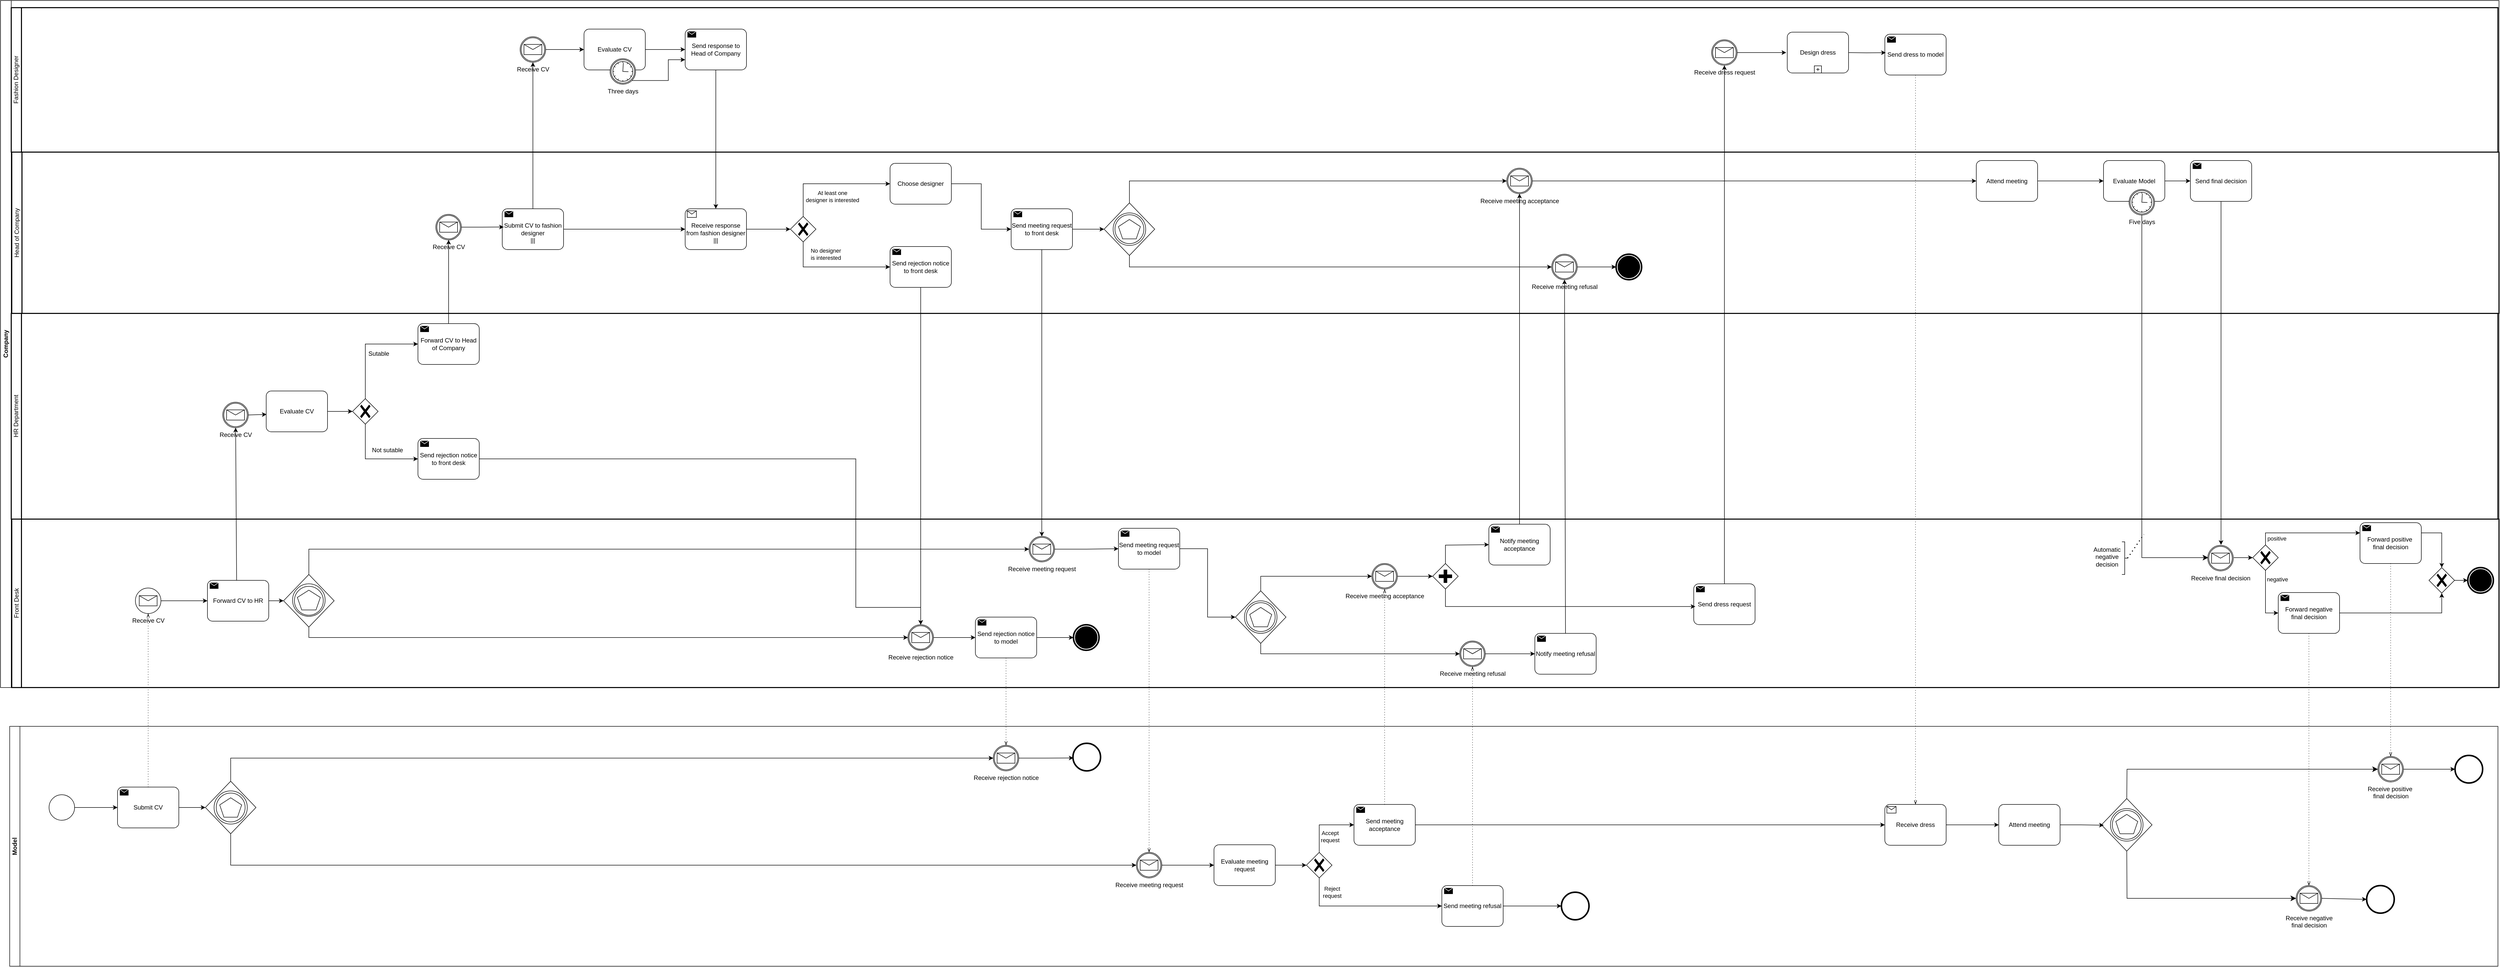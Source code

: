 <mxfile version="24.7.17">
  <diagram name="Page-1" id="xrKPH30X_fGTdQS6_ehX">
    <mxGraphModel dx="5504" dy="3624" grid="0" gridSize="10" guides="1" tooltips="1" connect="1" arrows="1" fold="1" page="0" pageScale="1" pageWidth="850" pageHeight="1100" math="0" shadow="0">
      <root>
        <mxCell id="0" />
        <mxCell id="1" parent="0" />
        <mxCell id="c3Gam1jbYxVgxHQb7hM6-95" value="Company" style="swimlane;startSize=21;horizontal=0;html=1;whiteSpace=wrap;" parent="1" vertex="1">
          <mxGeometry x="-72" y="-1106" width="4890" height="1346" as="geometry" />
        </mxCell>
        <mxCell id="c3Gam1jbYxVgxHQb7hM6-98" value="Head of Company" style="swimlane;html=1;startSize=20;fontStyle=0;collapsible=0;horizontal=0;swimlaneLine=1;swimlaneFillColor=#ffffff;strokeWidth=2;whiteSpace=wrap;" parent="c3Gam1jbYxVgxHQb7hM6-95" vertex="1">
          <mxGeometry x="22" y="297" width="4868" height="316" as="geometry" />
        </mxCell>
        <mxCell id="NL3484NT6Kx_4RMPhrBi-12" value="Send rejection notice&lt;div&gt;to front desk&lt;/div&gt;" style="points=[[0.25,0,0],[0.5,0,0],[0.75,0,0],[1,0.25,0],[1,0.5,0],[1,0.75,0],[0.75,1,0],[0.5,1,0],[0.25,1,0],[0,0.75,0],[0,0.5,0],[0,0.25,0]];shape=mxgraph.bpmn.task;whiteSpace=wrap;rectStyle=rounded;size=10;html=1;container=1;expand=0;collapsible=0;taskMarker=send;" parent="c3Gam1jbYxVgxHQb7hM6-98" vertex="1">
          <mxGeometry x="1719" y="185" width="120" height="80" as="geometry" />
        </mxCell>
        <mxCell id="RFwx35Br3yEp3EHQr6tG-61" value="Receive meeting refusal" style="points=[[0.145,0.145,0],[0.5,0,0],[0.855,0.145,0],[1,0.5,0],[0.855,0.855,0],[0.5,1,0],[0.145,0.855,0],[0,0.5,0]];shape=mxgraph.bpmn.event;html=1;verticalLabelPosition=bottom;labelBackgroundColor=#ffffff;verticalAlign=top;align=center;perimeter=ellipsePerimeter;outlineConnect=0;aspect=fixed;outline=catching;symbol=message;" parent="c3Gam1jbYxVgxHQb7hM6-98" vertex="1">
          <mxGeometry x="3014" y="200" width="50" height="50" as="geometry" />
        </mxCell>
        <mxCell id="c3Gam1jbYxVgxHQb7hM6-67" value="Send final decision" style="points=[[0.25,0,0],[0.5,0,0],[0.75,0,0],[1,0.25,0],[1,0.5,0],[1,0.75,0],[0.75,1,0],[0.5,1,0],[0.25,1,0],[0,0.75,0],[0,0.5,0],[0,0.25,0]];shape=mxgraph.bpmn.task;whiteSpace=wrap;rectStyle=rounded;size=10;html=1;container=1;expand=0;collapsible=0;taskMarker=send;" parent="c3Gam1jbYxVgxHQb7hM6-98" vertex="1">
          <mxGeometry x="4264" y="16.5" width="120" height="80" as="geometry" />
        </mxCell>
        <mxCell id="c3Gam1jbYxVgxHQb7hM6-62" value="Evaluate Model" style="points=[[0.25,0,0],[0.5,0,0],[0.75,0,0],[1,0.25,0],[1,0.5,0],[1,0.75,0],[0.75,1,0],[0.5,1,0],[0.25,1,0],[0,0.75,0],[0,0.5,0],[0,0.25,0]];shape=mxgraph.bpmn.task;whiteSpace=wrap;rectStyle=rounded;size=10;html=1;container=1;expand=0;collapsible=0;taskMarker=abstract;" parent="c3Gam1jbYxVgxHQb7hM6-98" vertex="1">
          <mxGeometry x="4094" y="16.5" width="120" height="80" as="geometry" />
        </mxCell>
        <mxCell id="c3Gam1jbYxVgxHQb7hM6-63" value="Five days" style="points=[[0.145,0.145,0],[0.5,0,0],[0.855,0.145,0],[1,0.5,0],[0.855,0.855,0],[0.5,1,0],[0.145,0.855,0],[0,0.5,0]];shape=mxgraph.bpmn.event;html=1;verticalLabelPosition=bottom;labelBackgroundColor=#ffffff;verticalAlign=top;align=center;perimeter=ellipsePerimeter;outlineConnect=0;aspect=fixed;outline=catching;symbol=timer;" parent="c3Gam1jbYxVgxHQb7hM6-62" vertex="1">
          <mxGeometry x="50" y="56.75" width="50" height="50" as="geometry" />
        </mxCell>
        <mxCell id="c3Gam1jbYxVgxHQb7hM6-69" style="edgeStyle=orthogonalEdgeStyle;rounded=0;orthogonalLoop=1;jettySize=auto;html=1;exitX=1;exitY=0.5;exitDx=0;exitDy=0;exitPerimeter=0;entryX=0;entryY=0.5;entryDx=0;entryDy=0;entryPerimeter=0;" parent="c3Gam1jbYxVgxHQb7hM6-98" source="c3Gam1jbYxVgxHQb7hM6-62" target="c3Gam1jbYxVgxHQb7hM6-67" edge="1">
          <mxGeometry relative="1" as="geometry" />
        </mxCell>
        <mxCell id="c3Gam1jbYxVgxHQb7hM6-59" value="Attend meeting" style="points=[[0.25,0,0],[0.5,0,0],[0.75,0,0],[1,0.25,0],[1,0.5,0],[1,0.75,0],[0.75,1,0],[0.5,1,0],[0.25,1,0],[0,0.75,0],[0,0.5,0],[0,0.25,0]];shape=mxgraph.bpmn.task;whiteSpace=wrap;rectStyle=rounded;size=10;html=1;container=1;expand=0;collapsible=0;taskMarker=abstract;" parent="c3Gam1jbYxVgxHQb7hM6-98" vertex="1">
          <mxGeometry x="3845" y="16.5" width="120" height="80" as="geometry" />
        </mxCell>
        <mxCell id="c3Gam1jbYxVgxHQb7hM6-64" style="edgeStyle=orthogonalEdgeStyle;rounded=0;orthogonalLoop=1;jettySize=auto;html=1;exitX=1;exitY=0.5;exitDx=0;exitDy=0;exitPerimeter=0;entryX=0;entryY=0.5;entryDx=0;entryDy=0;entryPerimeter=0;" parent="c3Gam1jbYxVgxHQb7hM6-98" source="c3Gam1jbYxVgxHQb7hM6-59" target="c3Gam1jbYxVgxHQb7hM6-62" edge="1">
          <mxGeometry relative="1" as="geometry" />
        </mxCell>
        <mxCell id="c3Gam1jbYxVgxHQb7hM6-57" style="edgeStyle=orthogonalEdgeStyle;rounded=0;orthogonalLoop=1;jettySize=auto;html=1;exitX=1;exitY=0.5;exitDx=0;exitDy=0;exitPerimeter=0;entryX=0;entryY=0.5;entryDx=0;entryDy=0;entryPerimeter=0;" parent="c3Gam1jbYxVgxHQb7hM6-98" source="RFwx35Br3yEp3EHQr6tG-91" target="c3Gam1jbYxVgxHQb7hM6-59" edge="1">
          <mxGeometry relative="1" as="geometry">
            <mxPoint x="3556.889" y="46.556" as="targetPoint" />
            <mxPoint x="2784" y="56.5" as="sourcePoint" />
          </mxGeometry>
        </mxCell>
        <mxCell id="RFwx35Br3yEp3EHQr6tG-70" value="Receive CV" style="points=[[0.145,0.145,0],[0.5,0,0],[0.855,0.145,0],[1,0.5,0],[0.855,0.855,0],[0.5,1,0],[0.145,0.855,0],[0,0.5,0]];shape=mxgraph.bpmn.event;html=1;verticalLabelPosition=bottom;labelBackgroundColor=#ffffff;verticalAlign=top;align=center;perimeter=ellipsePerimeter;outlineConnect=0;aspect=fixed;outline=catching;symbol=message;" parent="c3Gam1jbYxVgxHQb7hM6-98" vertex="1">
          <mxGeometry x="830" y="122" width="50" height="50" as="geometry" />
        </mxCell>
        <mxCell id="RFwx35Br3yEp3EHQr6tG-91" value="Receive meeting acceptance" style="points=[[0.145,0.145,0],[0.5,0,0],[0.855,0.145,0],[1,0.5,0],[0.855,0.855,0],[0.5,1,0],[0.145,0.855,0],[0,0.5,0]];shape=mxgraph.bpmn.event;html=1;verticalLabelPosition=bottom;labelBackgroundColor=#ffffff;verticalAlign=top;align=center;perimeter=ellipsePerimeter;outlineConnect=0;aspect=fixed;outline=catching;symbol=message;" parent="c3Gam1jbYxVgxHQb7hM6-98" vertex="1">
          <mxGeometry x="2926" y="31.5" width="50" height="50" as="geometry" />
        </mxCell>
        <mxCell id="NL3484NT6Kx_4RMPhrBi-2" value="&lt;div&gt;&lt;br&gt;&lt;/div&gt;Submit CV to fashion designer&lt;div&gt;&lt;div&gt;|||&lt;/div&gt;&lt;/div&gt;" style="points=[[0.25,0,0],[0.5,0,0],[0.75,0,0],[1,0.25,0],[1,0.5,0],[1,0.75,0],[0.75,1,0],[0.5,1,0],[0.25,1,0],[0,0.75,0],[0,0.5,0],[0,0.25,0]];shape=mxgraph.bpmn.task;whiteSpace=wrap;rectStyle=rounded;size=10;html=1;container=1;expand=0;collapsible=0;taskMarker=send;" parent="c3Gam1jbYxVgxHQb7hM6-98" vertex="1">
          <mxGeometry x="960" y="111" width="120" height="80" as="geometry" />
        </mxCell>
        <mxCell id="jwUKBV1uRYb8RFaPn5T2-38" style="edgeStyle=orthogonalEdgeStyle;rounded=0;orthogonalLoop=1;jettySize=auto;html=1;exitX=1;exitY=0.5;exitDx=0;exitDy=0;exitPerimeter=0;entryX=0.025;entryY=0.447;entryDx=0;entryDy=0;entryPerimeter=0;" parent="c3Gam1jbYxVgxHQb7hM6-98" source="RFwx35Br3yEp3EHQr6tG-70" target="NL3484NT6Kx_4RMPhrBi-2" edge="1">
          <mxGeometry relative="1" as="geometry">
            <mxPoint x="960" y="301" as="targetPoint" />
            <mxPoint x="875" y="301" as="sourcePoint" />
          </mxGeometry>
        </mxCell>
        <mxCell id="NL3484NT6Kx_4RMPhrBi-1" value="&lt;div&gt;&lt;br&gt;&lt;/div&gt;Receive response from fashion designer&lt;div&gt;|||&lt;/div&gt;" style="points=[[0.25,0,0],[0.5,0,0],[0.75,0,0],[1,0.25,0],[1,0.5,0],[1,0.75,0],[0.75,1,0],[0.5,1,0],[0.25,1,0],[0,0.75,0],[0,0.5,0],[0,0.25,0]];shape=mxgraph.bpmn.task;whiteSpace=wrap;rectStyle=rounded;size=10;html=1;container=1;expand=0;collapsible=0;taskMarker=receive;" parent="c3Gam1jbYxVgxHQb7hM6-98" vertex="1">
          <mxGeometry x="1318" y="111" width="120" height="80" as="geometry" />
        </mxCell>
        <mxCell id="NL3484NT6Kx_4RMPhrBi-3" style="edgeStyle=orthogonalEdgeStyle;rounded=0;orthogonalLoop=1;jettySize=auto;html=1;exitX=1;exitY=0.5;exitDx=0;exitDy=0;exitPerimeter=0;entryX=0;entryY=0.5;entryDx=0;entryDy=0;entryPerimeter=0;" parent="c3Gam1jbYxVgxHQb7hM6-98" source="NL3484NT6Kx_4RMPhrBi-2" target="NL3484NT6Kx_4RMPhrBi-1" edge="1">
          <mxGeometry relative="1" as="geometry" />
        </mxCell>
        <mxCell id="NL3484NT6Kx_4RMPhrBi-10" value="" style="points=[[0.25,0.25,0],[0.5,0,0],[0.75,0.25,0],[1,0.5,0],[0.75,0.75,0],[0.5,1,0],[0.25,0.75,0],[0,0.5,0]];shape=mxgraph.bpmn.gateway2;html=1;verticalLabelPosition=bottom;labelBackgroundColor=#ffffff;verticalAlign=top;align=center;perimeter=rhombusPerimeter;outlineConnect=0;outline=none;symbol=none;gwType=exclusive;" parent="c3Gam1jbYxVgxHQb7hM6-98" vertex="1">
          <mxGeometry x="1524" y="126" width="50" height="50" as="geometry" />
        </mxCell>
        <mxCell id="c3Gam1jbYxVgxHQb7hM6-24" style="edgeStyle=orthogonalEdgeStyle;rounded=0;orthogonalLoop=1;jettySize=auto;html=1;exitX=1;exitY=0.5;exitDx=0;exitDy=0;exitPerimeter=0;entryX=0;entryY=0.5;entryDx=0;entryDy=0;entryPerimeter=0;" parent="c3Gam1jbYxVgxHQb7hM6-98" source="NL3484NT6Kx_4RMPhrBi-1" target="NL3484NT6Kx_4RMPhrBi-10" edge="1">
          <mxGeometry relative="1" as="geometry">
            <mxPoint x="1649.0" y="300.667" as="targetPoint" />
          </mxGeometry>
        </mxCell>
        <mxCell id="NL3484NT6Kx_4RMPhrBi-13" style="edgeStyle=orthogonalEdgeStyle;rounded=0;orthogonalLoop=1;jettySize=auto;html=1;exitX=0.5;exitY=1;exitDx=0;exitDy=0;exitPerimeter=0;entryX=0;entryY=0.5;entryDx=0;entryDy=0;entryPerimeter=0;" parent="c3Gam1jbYxVgxHQb7hM6-98" source="NL3484NT6Kx_4RMPhrBi-10" target="NL3484NT6Kx_4RMPhrBi-12" edge="1">
          <mxGeometry relative="1" as="geometry" />
        </mxCell>
        <mxCell id="NL3484NT6Kx_4RMPhrBi-14" value="No designer&lt;div&gt;is interested&lt;/div&gt;" style="edgeLabel;html=1;align=center;verticalAlign=middle;resizable=0;points=[];" parent="NL3484NT6Kx_4RMPhrBi-13" connectable="0" vertex="1">
          <mxGeometry x="-0.163" relative="1" as="geometry">
            <mxPoint x="1" y="-25" as="offset" />
          </mxGeometry>
        </mxCell>
        <mxCell id="NL3484NT6Kx_4RMPhrBi-6" value="Choose designer" style="points=[[0.25,0,0],[0.5,0,0],[0.75,0,0],[1,0.25,0],[1,0.5,0],[1,0.75,0],[0.75,1,0],[0.5,1,0],[0.25,1,0],[0,0.75,0],[0,0.5,0],[0,0.25,0]];shape=mxgraph.bpmn.task;whiteSpace=wrap;rectStyle=rounded;size=10;html=1;container=1;expand=0;collapsible=0;taskMarker=abstract;" parent="c3Gam1jbYxVgxHQb7hM6-98" vertex="1">
          <mxGeometry x="1719" y="22" width="120" height="80" as="geometry" />
        </mxCell>
        <mxCell id="NL3484NT6Kx_4RMPhrBi-23" style="edgeStyle=orthogonalEdgeStyle;rounded=0;orthogonalLoop=1;jettySize=auto;html=1;exitX=0.5;exitY=0;exitDx=0;exitDy=0;exitPerimeter=0;entryX=0;entryY=0.5;entryDx=0;entryDy=0;entryPerimeter=0;" parent="c3Gam1jbYxVgxHQb7hM6-98" source="NL3484NT6Kx_4RMPhrBi-10" target="NL3484NT6Kx_4RMPhrBi-6" edge="1">
          <mxGeometry relative="1" as="geometry" />
        </mxCell>
        <mxCell id="NL3484NT6Kx_4RMPhrBi-24" value="At least one&lt;div&gt;designer is interested&lt;/div&gt;" style="edgeLabel;html=1;align=center;verticalAlign=middle;resizable=0;points=[];" parent="NL3484NT6Kx_4RMPhrBi-23" connectable="0" vertex="1">
          <mxGeometry x="-0.564" y="2" relative="1" as="geometry">
            <mxPoint x="59" y="12" as="offset" />
          </mxGeometry>
        </mxCell>
        <mxCell id="NL3484NT6Kx_4RMPhrBi-21" value="Send meeting request&lt;div&gt;to front desk&lt;/div&gt;" style="points=[[0.25,0,0],[0.5,0,0],[0.75,0,0],[1,0.25,0],[1,0.5,0],[1,0.75,0],[0.75,1,0],[0.5,1,0],[0.25,1,0],[0,0.75,0],[0,0.5,0],[0,0.25,0]];shape=mxgraph.bpmn.task;whiteSpace=wrap;rectStyle=rounded;size=10;html=1;container=1;expand=0;collapsible=0;taskMarker=send;" parent="c3Gam1jbYxVgxHQb7hM6-98" vertex="1">
          <mxGeometry x="1956" y="111" width="120" height="80" as="geometry" />
        </mxCell>
        <mxCell id="c3Gam1jbYxVgxHQb7hM6-25" style="edgeStyle=orthogonalEdgeStyle;rounded=0;orthogonalLoop=1;jettySize=auto;html=1;exitX=1;exitY=0.5;exitDx=0;exitDy=0;exitPerimeter=0;entryX=0;entryY=0.5;entryDx=0;entryDy=0;entryPerimeter=0;" parent="c3Gam1jbYxVgxHQb7hM6-98" source="NL3484NT6Kx_4RMPhrBi-6" target="NL3484NT6Kx_4RMPhrBi-21" edge="1">
          <mxGeometry relative="1" as="geometry" />
        </mxCell>
        <mxCell id="RFwx35Br3yEp3EHQr6tG-39" value="" style="rhombus;whiteSpace=wrap;html=1;" parent="c3Gam1jbYxVgxHQb7hM6-98" vertex="1">
          <mxGeometry x="2138" y="99.5" width="99" height="103" as="geometry" />
        </mxCell>
        <mxCell id="c3Gam1jbYxVgxHQb7hM6-41" style="edgeStyle=orthogonalEdgeStyle;rounded=0;orthogonalLoop=1;jettySize=auto;html=1;exitX=0.5;exitY=1;exitDx=0;exitDy=0;entryX=0;entryY=0.5;entryDx=0;entryDy=0;entryPerimeter=0;" parent="c3Gam1jbYxVgxHQb7hM6-98" source="RFwx35Br3yEp3EHQr6tG-39" target="RFwx35Br3yEp3EHQr6tG-61" edge="1">
          <mxGeometry relative="1" as="geometry">
            <mxPoint x="2175" y="270.5" as="sourcePoint" />
            <mxPoint x="2799" y="355" as="targetPoint" />
          </mxGeometry>
        </mxCell>
        <mxCell id="c3Gam1jbYxVgxHQb7hM6-38" style="edgeStyle=orthogonalEdgeStyle;rounded=0;orthogonalLoop=1;jettySize=auto;html=1;entryX=0;entryY=0.5;entryDx=0;entryDy=0;entryPerimeter=0;exitX=0.5;exitY=0;exitDx=0;exitDy=0;" parent="c3Gam1jbYxVgxHQb7hM6-98" source="RFwx35Br3yEp3EHQr6tG-39" target="RFwx35Br3yEp3EHQr6tG-91" edge="1">
          <mxGeometry relative="1" as="geometry">
            <mxPoint x="2200" y="245.5" as="sourcePoint" />
            <mxPoint x="2662" y="245.5" as="targetPoint" />
          </mxGeometry>
        </mxCell>
        <mxCell id="c3Gam1jbYxVgxHQb7hM6-42" style="edgeStyle=orthogonalEdgeStyle;rounded=0;orthogonalLoop=1;jettySize=auto;html=1;exitX=1;exitY=0.5;exitDx=0;exitDy=0;exitPerimeter=0;entryX=0;entryY=0.5;entryDx=0;entryDy=0;" parent="c3Gam1jbYxVgxHQb7hM6-98" source="NL3484NT6Kx_4RMPhrBi-21" target="RFwx35Br3yEp3EHQr6tG-39" edge="1">
          <mxGeometry relative="1" as="geometry">
            <mxPoint x="2150" y="245.5" as="targetPoint" />
          </mxGeometry>
        </mxCell>
        <mxCell id="RFwx35Br3yEp3EHQr6tG-40" value="" style="ellipse;whiteSpace=wrap;html=1;aspect=fixed;" parent="c3Gam1jbYxVgxHQb7hM6-98" vertex="1">
          <mxGeometry x="2155.62" y="119.13" width="63.75" height="63.75" as="geometry" />
        </mxCell>
        <mxCell id="RFwx35Br3yEp3EHQr6tG-41" value="" style="ellipse;whiteSpace=wrap;html=1;aspect=fixed;" parent="c3Gam1jbYxVgxHQb7hM6-98" vertex="1">
          <mxGeometry x="2159.25" y="122.76" width="56.5" height="56.5" as="geometry" />
        </mxCell>
        <mxCell id="RFwx35Br3yEp3EHQr6tG-42" value="" style="whiteSpace=wrap;html=1;shape=mxgraph.basic.pentagon" parent="c3Gam1jbYxVgxHQb7hM6-98" vertex="1">
          <mxGeometry x="2166" y="132" width="43" height="38" as="geometry" />
        </mxCell>
        <mxCell id="DiViyT407gNtzNZfOs3P-1" value="" style="edgeStyle=orthogonalEdgeStyle;rounded=0;orthogonalLoop=1;jettySize=auto;html=1;exitX=1;exitY=0.5;exitDx=0;exitDy=0;exitPerimeter=0;entryX=0;entryY=0.5;entryDx=0;entryDy=0;entryPerimeter=0;" edge="1" parent="c3Gam1jbYxVgxHQb7hM6-98" source="RFwx35Br3yEp3EHQr6tG-61" target="n8fKey8gmuU46m98QfsF-67">
          <mxGeometry relative="1" as="geometry">
            <mxPoint x="3014" y="-584" as="sourcePoint" />
            <mxPoint x="3174" y="-584.0" as="targetPoint" />
          </mxGeometry>
        </mxCell>
        <mxCell id="n8fKey8gmuU46m98QfsF-67" value="" style="points=[[0.145,0.145,0],[0.5,0,0],[0.855,0.145,0],[1,0.5,0],[0.855,0.855,0],[0.5,1,0],[0.145,0.855,0],[0,0.5,0]];shape=mxgraph.bpmn.event;html=1;verticalLabelPosition=bottom;labelBackgroundColor=#ffffff;verticalAlign=top;align=center;perimeter=ellipsePerimeter;outlineConnect=0;aspect=fixed;outline=end;symbol=terminate;" parent="c3Gam1jbYxVgxHQb7hM6-98" vertex="1">
          <mxGeometry x="3140" y="200" width="50" height="50" as="geometry" />
        </mxCell>
        <mxCell id="c3Gam1jbYxVgxHQb7hM6-97" value="HR Department" style="swimlane;html=1;startSize=20;fontStyle=0;collapsible=0;horizontal=0;swimlaneLine=1;swimlaneFillColor=#ffffff;strokeWidth=2;whiteSpace=wrap;" parent="c3Gam1jbYxVgxHQb7hM6-95" vertex="1">
          <mxGeometry x="21" y="613" width="4867" height="403" as="geometry" />
        </mxCell>
        <mxCell id="RFwx35Br3yEp3EHQr6tG-21" value="Not sutable" style="text;html=1;align=center;verticalAlign=middle;resizable=0;points=[];autosize=1;strokeColor=none;fillColor=none;" parent="c3Gam1jbYxVgxHQb7hM6-97" vertex="1">
          <mxGeometry x="696" y="255" width="79" height="26" as="geometry" />
        </mxCell>
        <mxCell id="RFwx35Br3yEp3EHQr6tG-22" value="Sutable" style="text;html=1;align=center;verticalAlign=middle;resizable=0;points=[];autosize=1;strokeColor=none;fillColor=none;" parent="c3Gam1jbYxVgxHQb7hM6-97" vertex="1">
          <mxGeometry x="689" y="66" width="59" height="26" as="geometry" />
        </mxCell>
        <mxCell id="RFwx35Br3yEp3EHQr6tG-23" value="Receive CV" style="points=[[0.145,0.145,0],[0.5,0,0],[0.855,0.145,0],[1,0.5,0],[0.855,0.855,0],[0.5,1,0],[0.145,0.855,0],[0,0.5,0]];shape=mxgraph.bpmn.event;html=1;verticalLabelPosition=bottom;labelBackgroundColor=#ffffff;verticalAlign=top;align=center;perimeter=ellipsePerimeter;outlineConnect=0;aspect=fixed;outline=catching;symbol=message;" parent="c3Gam1jbYxVgxHQb7hM6-97" vertex="1">
          <mxGeometry x="414" y="174" width="50" height="50" as="geometry" />
        </mxCell>
        <mxCell id="jwUKBV1uRYb8RFaPn5T2-19" value="Forward CV to Head of Company" style="points=[[0.25,0,0],[0.5,0,0],[0.75,0,0],[1,0.25,0],[1,0.5,0],[1,0.75,0],[0.75,1,0],[0.5,1,0],[0.25,1,0],[0,0.75,0],[0,0.5,0],[0,0.25,0]];shape=mxgraph.bpmn.task;whiteSpace=wrap;rectStyle=rounded;size=10;html=1;container=1;expand=0;collapsible=0;taskMarker=send;" parent="c3Gam1jbYxVgxHQb7hM6-97" vertex="1">
          <mxGeometry x="796" y="20" width="120" height="80" as="geometry" />
        </mxCell>
        <mxCell id="jwUKBV1uRYb8RFaPn5T2-12" value="Evaluate CV" style="points=[[0.25,0,0],[0.5,0,0],[0.75,0,0],[1,0.25,0],[1,0.5,0],[1,0.75,0],[0.75,1,0],[0.5,1,0],[0.25,1,0],[0,0.75,0],[0,0.5,0],[0,0.25,0]];shape=mxgraph.bpmn.task;whiteSpace=wrap;rectStyle=rounded;size=10;html=1;container=1;expand=0;collapsible=0;taskMarker=abstract;" parent="c3Gam1jbYxVgxHQb7hM6-97" vertex="1">
          <mxGeometry x="499" y="152" width="120" height="80" as="geometry" />
        </mxCell>
        <mxCell id="RFwx35Br3yEp3EHQr6tG-25" value="" style="endArrow=classic;html=1;rounded=0;exitX=1;exitY=0.5;exitDx=0;exitDy=0;exitPerimeter=0;entryX=0.006;entryY=0.574;entryDx=0;entryDy=0;entryPerimeter=0;" parent="c3Gam1jbYxVgxHQb7hM6-97" source="RFwx35Br3yEp3EHQr6tG-23" target="jwUKBV1uRYb8RFaPn5T2-12" edge="1">
          <mxGeometry width="50" height="50" relative="1" as="geometry">
            <mxPoint x="478" y="332" as="sourcePoint" />
            <mxPoint x="528" y="282" as="targetPoint" />
          </mxGeometry>
        </mxCell>
        <mxCell id="jwUKBV1uRYb8RFaPn5T2-14" value="" style="points=[[0.25,0.25,0],[0.5,0,0],[0.75,0.25,0],[1,0.5,0],[0.75,0.75,0],[0.5,1,0],[0.25,0.75,0],[0,0.5,0]];shape=mxgraph.bpmn.gateway2;html=1;verticalLabelPosition=bottom;labelBackgroundColor=#ffffff;verticalAlign=top;align=center;perimeter=rhombusPerimeter;outlineConnect=0;outline=none;symbol=none;gwType=exclusive;" parent="c3Gam1jbYxVgxHQb7hM6-97" vertex="1">
          <mxGeometry x="668" y="167" width="50" height="50" as="geometry" />
        </mxCell>
        <mxCell id="jwUKBV1uRYb8RFaPn5T2-15" style="edgeStyle=orthogonalEdgeStyle;rounded=0;orthogonalLoop=1;jettySize=auto;html=1;exitX=1;exitY=0.5;exitDx=0;exitDy=0;exitPerimeter=0;entryX=0;entryY=0.5;entryDx=0;entryDy=0;entryPerimeter=0;" parent="c3Gam1jbYxVgxHQb7hM6-97" source="jwUKBV1uRYb8RFaPn5T2-12" target="jwUKBV1uRYb8RFaPn5T2-14" edge="1">
          <mxGeometry relative="1" as="geometry" />
        </mxCell>
        <mxCell id="jwUKBV1uRYb8RFaPn5T2-20" style="edgeStyle=orthogonalEdgeStyle;rounded=0;orthogonalLoop=1;jettySize=auto;html=1;exitX=0.5;exitY=0;exitDx=0;exitDy=0;exitPerimeter=0;entryX=0;entryY=0.5;entryDx=0;entryDy=0;entryPerimeter=0;" parent="c3Gam1jbYxVgxHQb7hM6-97" source="jwUKBV1uRYb8RFaPn5T2-14" target="jwUKBV1uRYb8RFaPn5T2-19" edge="1">
          <mxGeometry relative="1" as="geometry" />
        </mxCell>
        <mxCell id="jwUKBV1uRYb8RFaPn5T2-17" value="Send rejection notice&lt;div&gt;to front desk&lt;/div&gt;" style="points=[[0.25,0,0],[0.5,0,0],[0.75,0,0],[1,0.25,0],[1,0.5,0],[1,0.75,0],[0.75,1,0],[0.5,1,0],[0.25,1,0],[0,0.75,0],[0,0.5,0],[0,0.25,0]];shape=mxgraph.bpmn.task;whiteSpace=wrap;rectStyle=rounded;size=10;html=1;container=1;expand=0;collapsible=0;taskMarker=send;" parent="c3Gam1jbYxVgxHQb7hM6-97" vertex="1">
          <mxGeometry x="796" y="245" width="120" height="80" as="geometry" />
        </mxCell>
        <mxCell id="jwUKBV1uRYb8RFaPn5T2-16" style="edgeStyle=orthogonalEdgeStyle;rounded=0;orthogonalLoop=1;jettySize=auto;html=1;exitX=0.5;exitY=1;exitDx=0;exitDy=0;exitPerimeter=0;entryX=0;entryY=0.5;entryDx=0;entryDy=0;entryPerimeter=0;" parent="c3Gam1jbYxVgxHQb7hM6-97" source="jwUKBV1uRYb8RFaPn5T2-14" target="jwUKBV1uRYb8RFaPn5T2-17" edge="1">
          <mxGeometry relative="1" as="geometry">
            <mxPoint x="771" y="413" as="targetPoint" />
          </mxGeometry>
        </mxCell>
        <mxCell id="c3Gam1jbYxVgxHQb7hM6-96" value="Front Desk" style="swimlane;html=1;startSize=19;fontStyle=0;collapsible=0;horizontal=0;swimlaneLine=1;swimlaneFillColor=#ffffff;strokeWidth=2;whiteSpace=wrap;fillColor=none;" parent="c3Gam1jbYxVgxHQb7hM6-95" vertex="1">
          <mxGeometry x="22" y="1016" width="4868" height="330" as="geometry" />
        </mxCell>
        <mxCell id="RFwx35Br3yEp3EHQr6tG-7" value="" style="rhombus;whiteSpace=wrap;html=1;" parent="c3Gam1jbYxVgxHQb7hM6-96" vertex="1">
          <mxGeometry x="531.99" y="108.5" width="99" height="103" as="geometry" />
        </mxCell>
        <mxCell id="RFwx35Br3yEp3EHQr6tG-8" value="" style="ellipse;whiteSpace=wrap;html=1;aspect=fixed;" parent="c3Gam1jbYxVgxHQb7hM6-96" vertex="1">
          <mxGeometry x="549.61" y="126.75" width="63.75" height="63.75" as="geometry" />
        </mxCell>
        <mxCell id="RFwx35Br3yEp3EHQr6tG-9" value="" style="ellipse;whiteSpace=wrap;html=1;aspect=fixed;" parent="c3Gam1jbYxVgxHQb7hM6-96" vertex="1">
          <mxGeometry x="553.24" y="131.75" width="56.5" height="56.5" as="geometry" />
        </mxCell>
        <mxCell id="RFwx35Br3yEp3EHQr6tG-10" value="" style="whiteSpace=wrap;html=1;shape=mxgraph.basic.pentagon" parent="c3Gam1jbYxVgxHQb7hM6-96" vertex="1">
          <mxGeometry x="558.99" y="139.25" width="45" height="38.75" as="geometry" />
        </mxCell>
        <mxCell id="jwUKBV1uRYb8RFaPn5T2-7" value="Forward CV to HR" style="points=[[0.25,0,0],[0.5,0,0],[0.75,0,0],[1,0.25,0],[1,0.5,0],[1,0.75,0],[0.75,1,0],[0.5,1,0],[0.25,1,0],[0,0.75,0],[0,0.5,0],[0,0.25,0]];shape=mxgraph.bpmn.task;whiteSpace=wrap;rectStyle=rounded;size=10;html=1;container=1;expand=0;collapsible=0;taskMarker=send;" parent="c3Gam1jbYxVgxHQb7hM6-96" vertex="1">
          <mxGeometry x="383" y="120" width="120" height="80" as="geometry" />
        </mxCell>
        <mxCell id="RFwx35Br3yEp3EHQr6tG-48" value="" style="endArrow=classic;html=1;rounded=0;exitX=1;exitY=0.5;exitDx=0;exitDy=0;exitPerimeter=0;entryX=0;entryY=0.5;entryDx=0;entryDy=0;" parent="c3Gam1jbYxVgxHQb7hM6-96" source="jwUKBV1uRYb8RFaPn5T2-7" target="RFwx35Br3yEp3EHQr6tG-7" edge="1">
          <mxGeometry width="50" height="50" relative="1" as="geometry">
            <mxPoint x="629" y="101" as="sourcePoint" />
            <mxPoint x="679" y="51" as="targetPoint" />
          </mxGeometry>
        </mxCell>
        <mxCell id="jwUKBV1uRYb8RFaPn5T2-21" value="Receive rejection notice" style="points=[[0.145,0.145,0],[0.5,0,0],[0.855,0.145,0],[1,0.5,0],[0.855,0.855,0],[0.5,1,0],[0.145,0.855,0],[0,0.5,0]];shape=mxgraph.bpmn.event;html=1;verticalLabelPosition=bottom;labelBackgroundColor=#ffffff;verticalAlign=top;align=center;perimeter=ellipsePerimeter;outlineConnect=0;aspect=fixed;outline=catching;symbol=message;" parent="c3Gam1jbYxVgxHQb7hM6-96" vertex="1">
          <mxGeometry x="1754" y="207" width="50" height="50" as="geometry" />
        </mxCell>
        <mxCell id="jwUKBV1uRYb8RFaPn5T2-34" style="edgeStyle=orthogonalEdgeStyle;rounded=0;orthogonalLoop=1;jettySize=auto;html=1;exitX=0.5;exitY=1;exitDx=0;exitDy=0;entryX=0;entryY=0.5;entryDx=0;entryDy=0;entryPerimeter=0;" parent="c3Gam1jbYxVgxHQb7hM6-96" source="RFwx35Br3yEp3EHQr6tG-7" target="jwUKBV1uRYb8RFaPn5T2-21" edge="1">
          <mxGeometry relative="1" as="geometry">
            <mxPoint x="527" y="108" as="sourcePoint" />
          </mxGeometry>
        </mxCell>
        <mxCell id="c3Gam1jbYxVgxHQb7hM6-3" style="edgeStyle=orthogonalEdgeStyle;rounded=0;orthogonalLoop=1;jettySize=auto;html=1;exitX=0.5;exitY=0;exitDx=0;exitDy=0;entryX=0;entryY=0.5;entryDx=0;entryDy=0;entryPerimeter=0;" parent="c3Gam1jbYxVgxHQb7hM6-96" source="RFwx35Br3yEp3EHQr6tG-7" target="RFwx35Br3yEp3EHQr6tG-53" edge="1">
          <mxGeometry relative="1" as="geometry">
            <mxPoint x="527" y="94" as="sourcePoint" />
            <mxPoint x="1967" y="50.75" as="targetPoint" />
          </mxGeometry>
        </mxCell>
        <mxCell id="jwUKBV1uRYb8RFaPn5T2-23" value="Send rejection notice&lt;div&gt;to model&lt;/div&gt;" style="points=[[0.25,0,0],[0.5,0,0],[0.75,0,0],[1,0.25,0],[1,0.5,0],[1,0.75,0],[0.75,1,0],[0.5,1,0],[0.25,1,0],[0,0.75,0],[0,0.5,0],[0,0.25,0]];shape=mxgraph.bpmn.task;whiteSpace=wrap;rectStyle=rounded;size=10;html=1;container=1;expand=0;collapsible=0;taskMarker=send;" parent="c3Gam1jbYxVgxHQb7hM6-96" vertex="1">
          <mxGeometry x="1886" y="192" width="120" height="80" as="geometry" />
        </mxCell>
        <mxCell id="jwUKBV1uRYb8RFaPn5T2-24" style="edgeStyle=orthogonalEdgeStyle;rounded=0;orthogonalLoop=1;jettySize=auto;html=1;exitX=1;exitY=0.5;exitDx=0;exitDy=0;exitPerimeter=0;entryX=0;entryY=0.5;entryDx=0;entryDy=0;entryPerimeter=0;" parent="c3Gam1jbYxVgxHQb7hM6-96" source="jwUKBV1uRYb8RFaPn5T2-21" target="jwUKBV1uRYb8RFaPn5T2-23" edge="1">
          <mxGeometry relative="1" as="geometry" />
        </mxCell>
        <mxCell id="c3Gam1jbYxVgxHQb7hM6-101" style="edgeStyle=orthogonalEdgeStyle;rounded=0;orthogonalLoop=1;jettySize=auto;html=1;entryX=0;entryY=0.5;entryDx=0;entryDy=0;entryPerimeter=0;exitX=1;exitY=0.5;exitDx=0;exitDy=0;exitPerimeter=0;" parent="c3Gam1jbYxVgxHQb7hM6-96" source="jwUKBV1uRYb8RFaPn5T2-23" target="n8fKey8gmuU46m98QfsF-1" edge="1">
          <mxGeometry relative="1" as="geometry">
            <mxPoint x="1959" y="184" as="sourcePoint" />
            <mxPoint x="2076" y="232" as="targetPoint" />
          </mxGeometry>
        </mxCell>
        <mxCell id="RFwx35Br3yEp3EHQr6tG-53" value="Receive meeting request" style="points=[[0.145,0.145,0],[0.5,0,0],[0.855,0.145,0],[1,0.5,0],[0.855,0.855,0],[0.5,1,0],[0.145,0.855,0],[0,0.5,0]];shape=mxgraph.bpmn.event;html=1;verticalLabelPosition=bottom;labelBackgroundColor=#ffffff;verticalAlign=top;align=center;perimeter=ellipsePerimeter;outlineConnect=0;aspect=fixed;outline=catching;symbol=message;" parent="c3Gam1jbYxVgxHQb7hM6-96" vertex="1">
          <mxGeometry x="1991" y="33.88" width="50" height="50" as="geometry" />
        </mxCell>
        <mxCell id="c3Gam1jbYxVgxHQb7hM6-7" value="Send meeting request&lt;div&gt;to model&lt;/div&gt;" style="points=[[0.25,0,0],[0.5,0,0],[0.75,0,0],[1,0.25,0],[1,0.5,0],[1,0.75,0],[0.75,1,0],[0.5,1,0],[0.25,1,0],[0,0.75,0],[0,0.5,0],[0,0.25,0]];shape=mxgraph.bpmn.task;whiteSpace=wrap;rectStyle=rounded;size=10;html=1;container=1;expand=0;collapsible=0;taskMarker=send;" parent="c3Gam1jbYxVgxHQb7hM6-96" vertex="1">
          <mxGeometry x="2166" y="18" width="120" height="80" as="geometry" />
        </mxCell>
        <mxCell id="c3Gam1jbYxVgxHQb7hM6-8" style="edgeStyle=orthogonalEdgeStyle;rounded=0;orthogonalLoop=1;jettySize=auto;html=1;exitX=1;exitY=0.5;exitDx=0;exitDy=0;exitPerimeter=0;entryX=0;entryY=0.5;entryDx=0;entryDy=0;entryPerimeter=0;" parent="c3Gam1jbYxVgxHQb7hM6-96" source="RFwx35Br3yEp3EHQr6tG-53" target="c3Gam1jbYxVgxHQb7hM6-7" edge="1">
          <mxGeometry relative="1" as="geometry">
            <mxPoint x="2087" y="50.75" as="sourcePoint" />
          </mxGeometry>
        </mxCell>
        <mxCell id="RFwx35Br3yEp3EHQr6tG-35" value="" style="rhombus;whiteSpace=wrap;html=1;" parent="c3Gam1jbYxVgxHQb7hM6-96" vertex="1">
          <mxGeometry x="2395" y="140.5" width="99" height="103" as="geometry" />
        </mxCell>
        <mxCell id="RFwx35Br3yEp3EHQr6tG-36" value="" style="ellipse;whiteSpace=wrap;html=1;aspect=fixed;" parent="c3Gam1jbYxVgxHQb7hM6-96" vertex="1">
          <mxGeometry x="2412.63" y="160.12" width="63.75" height="63.75" as="geometry" />
        </mxCell>
        <mxCell id="RFwx35Br3yEp3EHQr6tG-37" value="" style="ellipse;whiteSpace=wrap;html=1;aspect=fixed;" parent="c3Gam1jbYxVgxHQb7hM6-96" vertex="1">
          <mxGeometry x="2416.25" y="163.75" width="56.5" height="56.5" as="geometry" />
        </mxCell>
        <mxCell id="RFwx35Br3yEp3EHQr6tG-38" value="" style="whiteSpace=wrap;html=1;shape=mxgraph.basic.pentagon" parent="c3Gam1jbYxVgxHQb7hM6-96" vertex="1">
          <mxGeometry x="2423" y="173" width="43" height="38" as="geometry" />
        </mxCell>
        <mxCell id="c3Gam1jbYxVgxHQb7hM6-27" style="edgeStyle=orthogonalEdgeStyle;rounded=0;orthogonalLoop=1;jettySize=auto;html=1;entryX=0;entryY=0.5;entryDx=0;entryDy=0;entryPerimeter=0;exitX=0.5;exitY=0;exitDx=0;exitDy=0;" parent="c3Gam1jbYxVgxHQb7hM6-96" source="RFwx35Br3yEp3EHQr6tG-35" target="RFwx35Br3yEp3EHQr6tG-57" edge="1">
          <mxGeometry relative="1" as="geometry">
            <mxPoint x="2365" y="73" as="sourcePoint" />
            <mxPoint x="2664" y="58" as="targetPoint" />
          </mxGeometry>
        </mxCell>
        <mxCell id="c3Gam1jbYxVgxHQb7hM6-31" style="edgeStyle=orthogonalEdgeStyle;rounded=0;orthogonalLoop=1;jettySize=auto;html=1;exitX=0.5;exitY=1;exitDx=0;exitDy=0;" parent="c3Gam1jbYxVgxHQb7hM6-96" source="RFwx35Br3yEp3EHQr6tG-35" target="RFwx35Br3yEp3EHQr6tG-58" edge="1">
          <mxGeometry relative="1" as="geometry">
            <mxPoint x="2340" y="98" as="sourcePoint" />
            <mxPoint x="2805.0" y="202.63" as="targetPoint" />
          </mxGeometry>
        </mxCell>
        <mxCell id="c3Gam1jbYxVgxHQb7hM6-29" style="edgeStyle=orthogonalEdgeStyle;rounded=0;orthogonalLoop=1;jettySize=auto;html=1;exitX=1;exitY=0.5;exitDx=0;exitDy=0;exitPerimeter=0;entryX=0;entryY=0.5;entryDx=0;entryDy=0;" parent="c3Gam1jbYxVgxHQb7hM6-96" source="c3Gam1jbYxVgxHQb7hM6-7" target="RFwx35Br3yEp3EHQr6tG-35" edge="1">
          <mxGeometry relative="1" as="geometry">
            <mxPoint x="2315" y="73" as="targetPoint" />
          </mxGeometry>
        </mxCell>
        <mxCell id="RFwx35Br3yEp3EHQr6tG-57" value="Receive meeting acceptance" style="points=[[0.145,0.145,0],[0.5,0,0],[0.855,0.145,0],[1,0.5,0],[0.855,0.855,0],[0.5,1,0],[0.145,0.855,0],[0,0.5,0]];shape=mxgraph.bpmn.event;html=1;verticalLabelPosition=bottom;labelBackgroundColor=#ffffff;verticalAlign=top;align=center;perimeter=ellipsePerimeter;outlineConnect=0;aspect=fixed;outline=catching;symbol=message;" parent="c3Gam1jbYxVgxHQb7hM6-96" vertex="1">
          <mxGeometry x="2662" y="87" width="50" height="50" as="geometry" />
        </mxCell>
        <mxCell id="c3Gam1jbYxVgxHQb7hM6-45" value="Send dress request" style="points=[[0.25,0,0],[0.5,0,0],[0.75,0,0],[1,0.25,0],[1,0.5,0],[1,0.75,0],[0.75,1,0],[0.5,1,0],[0.25,1,0],[0,0.75,0],[0,0.5,0],[0,0.25,0]];shape=mxgraph.bpmn.task;whiteSpace=wrap;rectStyle=rounded;size=10;html=1;container=1;expand=0;collapsible=0;taskMarker=send;" parent="c3Gam1jbYxVgxHQb7hM6-96" vertex="1">
          <mxGeometry x="3292" y="126.75" width="120" height="80" as="geometry" />
        </mxCell>
        <mxCell id="RFwx35Br3yEp3EHQr6tG-58" value="Receive meeting refusal" style="points=[[0.145,0.145,0],[0.5,0,0],[0.855,0.145,0],[1,0.5,0],[0.855,0.855,0],[0.5,1,0],[0.145,0.855,0],[0,0.5,0]];shape=mxgraph.bpmn.event;html=1;verticalLabelPosition=bottom;labelBackgroundColor=#ffffff;verticalAlign=top;align=center;perimeter=ellipsePerimeter;outlineConnect=0;aspect=fixed;outline=catching;symbol=message;" parent="c3Gam1jbYxVgxHQb7hM6-96" vertex="1">
          <mxGeometry x="2834" y="238.87" width="50" height="50" as="geometry" />
        </mxCell>
        <mxCell id="RFwx35Br3yEp3EHQr6tG-59" value="Notify meeting refusal" style="points=[[0.25,0,0],[0.5,0,0],[0.75,0,0],[1,0.25,0],[1,0.5,0],[1,0.75,0],[0.75,1,0],[0.5,1,0],[0.25,1,0],[0,0.75,0],[0,0.5,0],[0,0.25,0]];shape=mxgraph.bpmn.task;whiteSpace=wrap;rectStyle=rounded;size=10;html=1;container=1;expand=0;collapsible=0;taskMarker=send;" parent="c3Gam1jbYxVgxHQb7hM6-96" vertex="1">
          <mxGeometry x="2981" y="223.87" width="120" height="80" as="geometry" />
        </mxCell>
        <mxCell id="RFwx35Br3yEp3EHQr6tG-60" style="edgeStyle=orthogonalEdgeStyle;rounded=0;orthogonalLoop=1;jettySize=auto;html=1;exitX=1;exitY=0.5;exitDx=0;exitDy=0;exitPerimeter=0;" parent="c3Gam1jbYxVgxHQb7hM6-96" source="RFwx35Br3yEp3EHQr6tG-58" target="RFwx35Br3yEp3EHQr6tG-59" edge="1">
          <mxGeometry relative="1" as="geometry">
            <mxPoint x="2886" y="204.26" as="sourcePoint" />
            <mxPoint x="2979" y="205" as="targetPoint" />
          </mxGeometry>
        </mxCell>
        <mxCell id="c3Gam1jbYxVgxHQb7hM6-84" value="Forward positive&amp;nbsp;&lt;div&gt;final decision&lt;/div&gt;" style="points=[[0.25,0,0],[0.5,0,0],[0.75,0,0],[1,0.25,0],[1,0.5,0],[1,0.75,0],[0.75,1,0],[0.5,1,0],[0.25,1,0],[0,0.75,0],[0,0.5,0],[0,0.25,0]];shape=mxgraph.bpmn.task;whiteSpace=wrap;rectStyle=rounded;size=10;html=1;container=1;expand=0;collapsible=0;taskMarker=send;" parent="c3Gam1jbYxVgxHQb7hM6-96" vertex="1">
          <mxGeometry x="4596" y="7" width="120" height="80" as="geometry" />
        </mxCell>
        <mxCell id="c3Gam1jbYxVgxHQb7hM6-89" style="edgeStyle=orthogonalEdgeStyle;rounded=0;orthogonalLoop=1;jettySize=auto;html=1;exitX=1;exitY=0.25;exitDx=0;exitDy=0;exitPerimeter=0;entryX=0.5;entryY=0;entryDx=0;entryDy=0;entryPerimeter=0;" parent="c3Gam1jbYxVgxHQb7hM6-96" source="c3Gam1jbYxVgxHQb7hM6-84" target="n8fKey8gmuU46m98QfsF-56" edge="1">
          <mxGeometry relative="1" as="geometry">
            <mxPoint x="4786" y="77.5" as="targetPoint" />
          </mxGeometry>
        </mxCell>
        <mxCell id="RFwx35Br3yEp3EHQr6tG-75" value="Forward negative final decision" style="points=[[0.25,0,0],[0.5,0,0],[0.75,0,0],[1,0.25,0],[1,0.5,0],[1,0.75,0],[0.75,1,0],[0.5,1,0],[0.25,1,0],[0,0.75,0],[0,0.5,0],[0,0.25,0]];shape=mxgraph.bpmn.task;whiteSpace=wrap;rectStyle=rounded;size=10;html=1;container=1;expand=0;collapsible=0;taskMarker=send;" parent="c3Gam1jbYxVgxHQb7hM6-96" vertex="1">
          <mxGeometry x="4436" y="143.87" width="120" height="80" as="geometry" />
        </mxCell>
        <mxCell id="RFwx35Br3yEp3EHQr6tG-93" value="Notify meeting acceptance" style="points=[[0.25,0,0],[0.5,0,0],[0.75,0,0],[1,0.25,0],[1,0.5,0],[1,0.75,0],[0.75,1,0],[0.5,1,0],[0.25,1,0],[0,0.75,0],[0,0.5,0],[0,0.25,0]];shape=mxgraph.bpmn.task;whiteSpace=wrap;rectStyle=rounded;size=10;html=1;container=1;expand=0;collapsible=0;taskMarker=send;" parent="c3Gam1jbYxVgxHQb7hM6-96" vertex="1">
          <mxGeometry x="2891" y="10" width="120" height="80" as="geometry" />
        </mxCell>
        <mxCell id="RFwx35Br3yEp3EHQr6tG-99" value="" style="points=[[0.25,0.25,0],[0.5,0,0],[0.75,0.25,0],[1,0.5,0],[0.75,0.75,0],[0.5,1,0],[0.25,0.75,0],[0,0.5,0]];shape=mxgraph.bpmn.gateway2;html=1;verticalLabelPosition=bottom;labelBackgroundColor=#ffffff;verticalAlign=top;align=center;perimeter=rhombusPerimeter;outlineConnect=0;outline=none;symbol=none;gwType=parallel;" parent="c3Gam1jbYxVgxHQb7hM6-96" vertex="1">
          <mxGeometry x="2781" y="87" width="50" height="50" as="geometry" />
        </mxCell>
        <mxCell id="RFwx35Br3yEp3EHQr6tG-100" value="" style="endArrow=classic;html=1;rounded=0;exitX=1;exitY=0.5;exitDx=0;exitDy=0;exitPerimeter=0;" parent="c3Gam1jbYxVgxHQb7hM6-96" source="RFwx35Br3yEp3EHQr6tG-57" target="RFwx35Br3yEp3EHQr6tG-99" edge="1">
          <mxGeometry width="50" height="50" relative="1" as="geometry">
            <mxPoint x="3186" y="154" as="sourcePoint" />
            <mxPoint x="2784" y="112" as="targetPoint" />
          </mxGeometry>
        </mxCell>
        <mxCell id="RFwx35Br3yEp3EHQr6tG-101" value="" style="endArrow=classic;html=1;rounded=0;exitX=0.5;exitY=0;exitDx=0;exitDy=0;exitPerimeter=0;entryX=0;entryY=0.5;entryDx=0;entryDy=0;entryPerimeter=0;" parent="c3Gam1jbYxVgxHQb7hM6-96" source="RFwx35Br3yEp3EHQr6tG-99" target="RFwx35Br3yEp3EHQr6tG-93" edge="1">
          <mxGeometry width="50" height="50" relative="1" as="geometry">
            <mxPoint x="2958" y="141" as="sourcePoint" />
            <mxPoint x="3008" y="91" as="targetPoint" />
            <Array as="points">
              <mxPoint x="2806" y="51" />
            </Array>
          </mxGeometry>
        </mxCell>
        <mxCell id="RFwx35Br3yEp3EHQr6tG-102" style="edgeStyle=orthogonalEdgeStyle;rounded=0;orthogonalLoop=1;jettySize=auto;html=1;exitX=0.5;exitY=1;exitDx=0;exitDy=0;exitPerimeter=0;entryX=0.026;entryY=0.557;entryDx=0;entryDy=0;entryPerimeter=0;" parent="c3Gam1jbYxVgxHQb7hM6-96" source="RFwx35Br3yEp3EHQr6tG-99" target="c3Gam1jbYxVgxHQb7hM6-45" edge="1">
          <mxGeometry relative="1" as="geometry">
            <mxPoint x="2807" y="153" as="sourcePoint" />
            <mxPoint x="3196" y="173" as="targetPoint" />
          </mxGeometry>
        </mxCell>
        <mxCell id="jwUKBV1uRYb8RFaPn5T2-5" value="Receive CV" style="points=[[0.145,0.145,0],[0.5,0,0],[0.855,0.145,0],[1,0.5,0],[0.855,0.855,0],[0.5,1,0],[0.145,0.855,0],[0,0.5,0]];shape=mxgraph.bpmn.event;html=1;verticalLabelPosition=bottom;labelBackgroundColor=#ffffff;verticalAlign=top;align=center;perimeter=ellipsePerimeter;outlineConnect=0;aspect=fixed;outline=standard;symbol=message;" parent="c3Gam1jbYxVgxHQb7hM6-96" vertex="1">
          <mxGeometry x="242" y="135" width="50" height="50" as="geometry" />
        </mxCell>
        <mxCell id="jwUKBV1uRYb8RFaPn5T2-6" style="edgeStyle=orthogonalEdgeStyle;rounded=0;orthogonalLoop=1;jettySize=auto;html=1;exitX=1;exitY=0.5;exitDx=0;exitDy=0;exitPerimeter=0;entryX=0;entryY=0.5;entryDx=0;entryDy=0;entryPerimeter=0;" parent="c3Gam1jbYxVgxHQb7hM6-96" source="jwUKBV1uRYb8RFaPn5T2-5" target="jwUKBV1uRYb8RFaPn5T2-7" edge="1">
          <mxGeometry relative="1" as="geometry">
            <mxPoint x="350" y="185" as="targetPoint" />
          </mxGeometry>
        </mxCell>
        <mxCell id="n8fKey8gmuU46m98QfsF-1" value="" style="points=[[0.145,0.145,0],[0.5,0,0],[0.855,0.145,0],[1,0.5,0],[0.855,0.855,0],[0.5,1,0],[0.145,0.855,0],[0,0.5,0]];shape=mxgraph.bpmn.event;html=1;verticalLabelPosition=bottom;labelBackgroundColor=#ffffff;verticalAlign=top;align=center;perimeter=ellipsePerimeter;outlineConnect=0;aspect=fixed;outline=end;symbol=terminate;" parent="c3Gam1jbYxVgxHQb7hM6-96" vertex="1">
          <mxGeometry x="2078" y="207" width="50" height="50" as="geometry" />
        </mxCell>
        <mxCell id="n8fKey8gmuU46m98QfsF-3" value="" style="points=[[0.25,0.25,0],[0.5,0,0],[0.75,0.25,0],[1,0.5,0],[0.75,0.75,0],[0.5,1,0],[0.25,0.75,0],[0,0.5,0]];shape=mxgraph.bpmn.gateway2;html=1;verticalLabelPosition=bottom;labelBackgroundColor=#ffffff;verticalAlign=top;align=center;perimeter=rhombusPerimeter;outlineConnect=0;outline=none;symbol=none;gwType=exclusive;" parent="c3Gam1jbYxVgxHQb7hM6-96" vertex="1">
          <mxGeometry x="4386" y="50.5" width="50" height="50" as="geometry" />
        </mxCell>
        <mxCell id="n8fKey8gmuU46m98QfsF-5" style="edgeStyle=orthogonalEdgeStyle;rounded=0;orthogonalLoop=1;jettySize=auto;html=1;exitX=0.5;exitY=0;exitDx=0;exitDy=0;exitPerimeter=0;entryX=0;entryY=0.25;entryDx=0;entryDy=0;entryPerimeter=0;" parent="c3Gam1jbYxVgxHQb7hM6-96" source="n8fKey8gmuU46m98QfsF-3" target="c3Gam1jbYxVgxHQb7hM6-84" edge="1">
          <mxGeometry relative="1" as="geometry" />
        </mxCell>
        <mxCell id="n8fKey8gmuU46m98QfsF-6" value="positive" style="edgeLabel;html=1;align=center;verticalAlign=middle;resizable=0;points=[];" parent="n8fKey8gmuU46m98QfsF-5" connectable="0" vertex="1">
          <mxGeometry x="-0.892" y="-2" relative="1" as="geometry">
            <mxPoint x="20" y="-1" as="offset" />
          </mxGeometry>
        </mxCell>
        <mxCell id="n8fKey8gmuU46m98QfsF-7" style="edgeStyle=orthogonalEdgeStyle;rounded=0;orthogonalLoop=1;jettySize=auto;html=1;exitX=0.5;exitY=1;exitDx=0;exitDy=0;exitPerimeter=0;entryX=0;entryY=0.5;entryDx=0;entryDy=0;entryPerimeter=0;" parent="c3Gam1jbYxVgxHQb7hM6-96" source="n8fKey8gmuU46m98QfsF-3" target="RFwx35Br3yEp3EHQr6tG-75" edge="1">
          <mxGeometry relative="1" as="geometry" />
        </mxCell>
        <mxCell id="n8fKey8gmuU46m98QfsF-8" value="negative" style="edgeLabel;html=1;align=center;verticalAlign=middle;resizable=0;points=[];" parent="c3Gam1jbYxVgxHQb7hM6-96" connectable="0" vertex="1">
          <mxGeometry x="4434" y="119.997" as="geometry">
            <mxPoint y="-2" as="offset" />
          </mxGeometry>
        </mxCell>
        <mxCell id="n8fKey8gmuU46m98QfsF-56" value="" style="points=[[0.25,0.25,0],[0.5,0,0],[0.75,0.25,0],[1,0.5,0],[0.75,0.75,0],[0.5,1,0],[0.25,0.75,0],[0,0.5,0]];shape=mxgraph.bpmn.gateway2;html=1;verticalLabelPosition=bottom;labelBackgroundColor=#ffffff;verticalAlign=top;align=center;perimeter=rhombusPerimeter;outlineConnect=0;outline=none;symbol=none;gwType=exclusive;" parent="c3Gam1jbYxVgxHQb7hM6-96" vertex="1">
          <mxGeometry x="4731" y="95" width="50" height="50" as="geometry" />
        </mxCell>
        <mxCell id="n8fKey8gmuU46m98QfsF-57" style="edgeStyle=orthogonalEdgeStyle;rounded=0;orthogonalLoop=1;jettySize=auto;html=1;exitX=1;exitY=0.5;exitDx=0;exitDy=0;exitPerimeter=0;entryX=0.5;entryY=1;entryDx=0;entryDy=0;entryPerimeter=0;" parent="c3Gam1jbYxVgxHQb7hM6-96" source="RFwx35Br3yEp3EHQr6tG-75" target="n8fKey8gmuU46m98QfsF-56" edge="1">
          <mxGeometry relative="1" as="geometry" />
        </mxCell>
        <mxCell id="n8fKey8gmuU46m98QfsF-58" value="" style="points=[[0.145,0.145,0],[0.5,0,0],[0.855,0.145,0],[1,0.5,0],[0.855,0.855,0],[0.5,1,0],[0.145,0.855,0],[0,0.5,0]];shape=mxgraph.bpmn.event;html=1;verticalLabelPosition=bottom;labelBackgroundColor=#ffffff;verticalAlign=top;align=center;perimeter=ellipsePerimeter;outlineConnect=0;aspect=fixed;outline=end;symbol=terminate;" parent="c3Gam1jbYxVgxHQb7hM6-96" vertex="1">
          <mxGeometry x="4807" y="95" width="50" height="50" as="geometry" />
        </mxCell>
        <mxCell id="n8fKey8gmuU46m98QfsF-59" style="edgeStyle=orthogonalEdgeStyle;rounded=0;orthogonalLoop=1;jettySize=auto;html=1;exitX=1;exitY=0.5;exitDx=0;exitDy=0;exitPerimeter=0;entryX=0;entryY=0.5;entryDx=0;entryDy=0;entryPerimeter=0;" parent="c3Gam1jbYxVgxHQb7hM6-96" source="n8fKey8gmuU46m98QfsF-56" target="n8fKey8gmuU46m98QfsF-58" edge="1">
          <mxGeometry relative="1" as="geometry" />
        </mxCell>
        <mxCell id="n8fKey8gmuU46m98QfsF-63" value="" style="html=1;shape=mxgraph.flowchart.annotation_2;align=left;labelPosition=right;rotation=-180;" parent="c3Gam1jbYxVgxHQb7hM6-96" vertex="1">
          <mxGeometry x="4130" y="44.5" width="11" height="64" as="geometry" />
        </mxCell>
        <mxCell id="n8fKey8gmuU46m98QfsF-65" value="Automatic&lt;div&gt;negative&lt;/div&gt;&lt;div&gt;decision&lt;/div&gt;" style="text;html=1;strokeColor=none;fillColor=none;align=center;verticalAlign=middle;whiteSpace=wrap;rounded=0;" parent="c3Gam1jbYxVgxHQb7hM6-96" vertex="1">
          <mxGeometry x="4061" y="59" width="80" height="30" as="geometry" />
        </mxCell>
        <mxCell id="n8fKey8gmuU46m98QfsF-68" value="Receive final decision" style="points=[[0.145,0.145,0],[0.5,0,0],[0.855,0.145,0],[1,0.5,0],[0.855,0.855,0],[0.5,1,0],[0.145,0.855,0],[0,0.5,0]];shape=mxgraph.bpmn.event;html=1;verticalLabelPosition=bottom;labelBackgroundColor=#ffffff;verticalAlign=top;align=center;perimeter=ellipsePerimeter;outlineConnect=0;aspect=fixed;outline=catching;symbol=message;" parent="c3Gam1jbYxVgxHQb7hM6-96" vertex="1">
          <mxGeometry x="4298" y="51.5" width="50" height="50" as="geometry" />
        </mxCell>
        <mxCell id="RFwx35Br3yEp3EHQr6tG-24" value="" style="endArrow=classic;html=1;rounded=0;exitX=0.476;exitY=0.004;exitDx=0;exitDy=0;exitPerimeter=0;" parent="c3Gam1jbYxVgxHQb7hM6-95" source="jwUKBV1uRYb8RFaPn5T2-7" target="RFwx35Br3yEp3EHQr6tG-23" edge="1">
          <mxGeometry width="50" height="50" relative="1" as="geometry">
            <mxPoint x="455" y="961" as="sourcePoint" />
            <mxPoint x="505" y="911" as="targetPoint" />
          </mxGeometry>
        </mxCell>
        <mxCell id="RFwx35Br3yEp3EHQr6tG-50" value="" style="endArrow=classic;html=1;rounded=0;exitX=0.5;exitY=1;exitDx=0;exitDy=0;exitPerimeter=0;entryX=0.5;entryY=0;entryDx=0;entryDy=0;entryPerimeter=0;" parent="c3Gam1jbYxVgxHQb7hM6-95" source="NL3484NT6Kx_4RMPhrBi-12" target="jwUKBV1uRYb8RFaPn5T2-21" edge="1">
          <mxGeometry width="50" height="50" relative="1" as="geometry">
            <mxPoint x="1779" y="577" as="sourcePoint" />
            <mxPoint x="1807" y="799" as="targetPoint" />
          </mxGeometry>
        </mxCell>
        <mxCell id="RFwx35Br3yEp3EHQr6tG-62" value="" style="endArrow=classic;html=1;rounded=0;exitX=0.5;exitY=0;exitDx=0;exitDy=0;exitPerimeter=0;" parent="c3Gam1jbYxVgxHQb7hM6-95" source="RFwx35Br3yEp3EHQr6tG-59" target="RFwx35Br3yEp3EHQr6tG-61" edge="1">
          <mxGeometry width="50" height="50" relative="1" as="geometry">
            <mxPoint x="2985" y="775" as="sourcePoint" />
            <mxPoint x="3035" y="725" as="targetPoint" />
          </mxGeometry>
        </mxCell>
        <mxCell id="RFwx35Br3yEp3EHQr6tG-86" style="edgeStyle=orthogonalEdgeStyle;rounded=0;orthogonalLoop=1;jettySize=auto;html=1;exitX=0.5;exitY=1;exitDx=0;exitDy=0;exitPerimeter=0;entryX=0.5;entryY=0;entryDx=0;entryDy=0;entryPerimeter=0;" parent="c3Gam1jbYxVgxHQb7hM6-95" source="c3Gam1jbYxVgxHQb7hM6-67" edge="1">
          <mxGeometry relative="1" as="geometry">
            <mxPoint x="4379" y="125" as="sourcePoint" />
            <mxPoint x="4346" y="1066.5" as="targetPoint" />
          </mxGeometry>
        </mxCell>
        <mxCell id="RFwx35Br3yEp3EHQr6tG-87" value="" style="endArrow=classic;html=1;rounded=0;exitX=0.5;exitY=0;exitDx=0;exitDy=0;exitPerimeter=0;entryX=0.5;entryY=1;entryDx=0;entryDy=0;entryPerimeter=0;" parent="c3Gam1jbYxVgxHQb7hM6-95" source="jwUKBV1uRYb8RFaPn5T2-19" target="RFwx35Br3yEp3EHQr6tG-70" edge="1">
          <mxGeometry width="50" height="50" relative="1" as="geometry">
            <mxPoint x="941" y="627" as="sourcePoint" />
            <mxPoint x="991" y="577" as="targetPoint" />
          </mxGeometry>
        </mxCell>
        <mxCell id="RFwx35Br3yEp3EHQr6tG-95" value="" style="endArrow=classic;html=1;rounded=0;" parent="c3Gam1jbYxVgxHQb7hM6-95" source="RFwx35Br3yEp3EHQr6tG-93" target="RFwx35Br3yEp3EHQr6tG-91" edge="1">
          <mxGeometry width="50" height="50" relative="1" as="geometry">
            <mxPoint x="2905" y="1015" as="sourcePoint" />
            <mxPoint x="2905" y="504" as="targetPoint" />
          </mxGeometry>
        </mxCell>
        <mxCell id="c3Gam1jbYxVgxHQb7hM6-99" value="Fashion Designer" style="swimlane;html=1;startSize=20;fontStyle=0;collapsible=0;horizontal=0;swimlaneLine=1;swimlaneFillColor=#ffffff;strokeWidth=2;whiteSpace=wrap;" parent="c3Gam1jbYxVgxHQb7hM6-95" vertex="1">
          <mxGeometry x="21" y="14" width="4867" height="283" as="geometry" />
        </mxCell>
        <mxCell id="c3Gam1jbYxVgxHQb7hM6-53" value="Send dress to model" style="points=[[0.25,0,0],[0.5,0,0],[0.75,0,0],[1,0.25,0],[1,0.5,0],[1,0.75,0],[0.75,1,0],[0.5,1,0],[0.25,1,0],[0,0.75,0],[0,0.5,0],[0,0.25,0]];shape=mxgraph.bpmn.task;whiteSpace=wrap;rectStyle=rounded;size=10;html=1;container=1;expand=0;collapsible=0;taskMarker=send;" parent="c3Gam1jbYxVgxHQb7hM6-99" vertex="1">
          <mxGeometry x="3667" y="52" width="120" height="80" as="geometry" />
        </mxCell>
        <mxCell id="c3Gam1jbYxVgxHQb7hM6-51" style="edgeStyle=orthogonalEdgeStyle;rounded=0;orthogonalLoop=1;jettySize=auto;html=1;exitX=1;exitY=0.5;exitDx=0;exitDy=0;exitPerimeter=0;entryX=0;entryY=0.5;entryDx=0;entryDy=0;entryPerimeter=0;" parent="c3Gam1jbYxVgxHQb7hM6-99" source="RFwx35Br3yEp3EHQr6tG-66" edge="1">
          <mxGeometry relative="1" as="geometry">
            <mxPoint x="3256" y="147" as="sourcePoint" />
            <mxPoint x="3474" y="88" as="targetPoint" />
          </mxGeometry>
        </mxCell>
        <mxCell id="RFwx35Br3yEp3EHQr6tG-66" value="Receive dress request" style="points=[[0.145,0.145,0],[0.5,0,0],[0.855,0.145,0],[1,0.5,0],[0.855,0.855,0],[0.5,1,0],[0.145,0.855,0],[0,0.5,0]];shape=mxgraph.bpmn.event;html=1;verticalLabelPosition=bottom;labelBackgroundColor=#ffffff;verticalAlign=top;align=center;perimeter=ellipsePerimeter;outlineConnect=0;aspect=fixed;outline=catching;symbol=message;" parent="c3Gam1jbYxVgxHQb7hM6-99" vertex="1">
          <mxGeometry x="3328" y="63" width="50" height="50" as="geometry" />
        </mxCell>
        <mxCell id="c3Gam1jbYxVgxHQb7hM6-52" style="edgeStyle=orthogonalEdgeStyle;rounded=0;orthogonalLoop=1;jettySize=auto;html=1;exitX=1;exitY=0.5;exitDx=0;exitDy=0;exitPerimeter=0;entryX=0.015;entryY=0.452;entryDx=0;entryDy=0;entryPerimeter=0;" parent="c3Gam1jbYxVgxHQb7hM6-99" target="c3Gam1jbYxVgxHQb7hM6-53" edge="1">
          <mxGeometry relative="1" as="geometry">
            <mxPoint x="3324.0" y="147.211" as="targetPoint" />
            <mxPoint x="3594" y="88" as="sourcePoint" />
          </mxGeometry>
        </mxCell>
        <mxCell id="RFwx35Br3yEp3EHQr6tG-72" value="Receive CV" style="points=[[0.145,0.145,0],[0.5,0,0],[0.855,0.145,0],[1,0.5,0],[0.855,0.855,0],[0.5,1,0],[0.145,0.855,0],[0,0.5,0]];shape=mxgraph.bpmn.event;html=1;verticalLabelPosition=bottom;labelBackgroundColor=#ffffff;verticalAlign=top;align=center;perimeter=ellipsePerimeter;outlineConnect=0;aspect=fixed;outline=catching;symbol=message;" parent="c3Gam1jbYxVgxHQb7hM6-99" vertex="1">
          <mxGeometry x="996" y="57" width="50" height="50" as="geometry" />
        </mxCell>
        <mxCell id="jwUKBV1uRYb8RFaPn5T2-41" value="Evaluate CV" style="points=[[0.25,0,0],[0.5,0,0],[0.75,0,0],[1,0.25,0],[1,0.5,0],[1,0.75,0],[0.75,1,0],[0.5,1,0],[0.25,1,0],[0,0.75,0],[0,0.5,0],[0,0.25,0]];shape=mxgraph.bpmn.task;whiteSpace=wrap;rectStyle=rounded;size=10;html=1;container=1;expand=0;collapsible=0;taskMarker=abstract;" parent="c3Gam1jbYxVgxHQb7hM6-99" vertex="1">
          <mxGeometry x="1121" y="42" width="120" height="80" as="geometry" />
        </mxCell>
        <mxCell id="jwUKBV1uRYb8RFaPn5T2-43" style="edgeStyle=orthogonalEdgeStyle;rounded=0;orthogonalLoop=1;jettySize=auto;html=1;exitX=1;exitY=0.5;exitDx=0;exitDy=0;exitPerimeter=0;entryX=0;entryY=0.5;entryDx=0;entryDy=0;entryPerimeter=0;" parent="c3Gam1jbYxVgxHQb7hM6-99" source="RFwx35Br3yEp3EHQr6tG-72" target="jwUKBV1uRYb8RFaPn5T2-41" edge="1">
          <mxGeometry relative="1" as="geometry">
            <mxPoint x="1050" y="283.0" as="sourcePoint" />
          </mxGeometry>
        </mxCell>
        <mxCell id="jwUKBV1uRYb8RFaPn5T2-45" value="Send response to Head of Company" style="points=[[0.25,0,0],[0.5,0,0],[0.75,0,0],[1,0.25,0],[1,0.5,0],[1,0.75,0],[0.75,1,0],[0.5,1,0],[0.25,1,0],[0,0.75,0],[0,0.5,0],[0,0.25,0]];shape=mxgraph.bpmn.task;whiteSpace=wrap;rectStyle=rounded;size=10;html=1;container=1;expand=0;collapsible=0;taskMarker=send;" parent="c3Gam1jbYxVgxHQb7hM6-99" vertex="1">
          <mxGeometry x="1319" y="42" width="120" height="80" as="geometry" />
        </mxCell>
        <mxCell id="jwUKBV1uRYb8RFaPn5T2-42" value="Three days" style="points=[[0.145,0.145,0],[0.5,0,0],[0.855,0.145,0],[1,0.5,0],[0.855,0.855,0],[0.5,1,0],[0.145,0.855,0],[0,0.5,0]];shape=mxgraph.bpmn.event;html=1;verticalLabelPosition=bottom;labelBackgroundColor=#ffffff;verticalAlign=top;align=center;perimeter=ellipsePerimeter;outlineConnect=0;aspect=fixed;outline=catching;symbol=timer;" parent="c3Gam1jbYxVgxHQb7hM6-99" vertex="1">
          <mxGeometry x="1172" y="100" width="50" height="50" as="geometry" />
        </mxCell>
        <mxCell id="jwUKBV1uRYb8RFaPn5T2-47" style="edgeStyle=orthogonalEdgeStyle;rounded=0;orthogonalLoop=1;jettySize=auto;html=1;exitX=0.855;exitY=0.855;exitDx=0;exitDy=0;exitPerimeter=0;entryX=0;entryY=0.75;entryDx=0;entryDy=0;entryPerimeter=0;" parent="c3Gam1jbYxVgxHQb7hM6-99" source="jwUKBV1uRYb8RFaPn5T2-42" target="jwUKBV1uRYb8RFaPn5T2-45" edge="1">
          <mxGeometry relative="1" as="geometry">
            <Array as="points">
              <mxPoint x="1286" y="143" />
              <mxPoint x="1286" y="102" />
            </Array>
          </mxGeometry>
        </mxCell>
        <mxCell id="jwUKBV1uRYb8RFaPn5T2-44" style="edgeStyle=orthogonalEdgeStyle;rounded=0;orthogonalLoop=1;jettySize=auto;html=1;exitX=1;exitY=0.5;exitDx=0;exitDy=0;exitPerimeter=0;entryX=0;entryY=0.5;entryDx=0;entryDy=0;entryPerimeter=0;" parent="c3Gam1jbYxVgxHQb7hM6-99" source="jwUKBV1uRYb8RFaPn5T2-41" target="jwUKBV1uRYb8RFaPn5T2-45" edge="1">
          <mxGeometry relative="1" as="geometry">
            <mxPoint x="1315" y="282.579" as="targetPoint" />
          </mxGeometry>
        </mxCell>
        <mxCell id="n8fKey8gmuU46m98QfsF-69" value="Design dress" style="points=[[0.25,0,0],[0.5,0,0],[0.75,0,0],[1,0.25,0],[1,0.5,0],[1,0.75,0],[0.75,1,0],[0.5,1,0],[0.25,1,0],[0,0.75,0],[0,0.5,0],[0,0.25,0]];shape=mxgraph.bpmn.task;whiteSpace=wrap;rectStyle=rounded;size=10;html=1;container=1;expand=0;collapsible=0;taskMarker=abstract;isLoopSub=1;" parent="c3Gam1jbYxVgxHQb7hM6-99" vertex="1">
          <mxGeometry x="3476" y="48" width="120" height="80" as="geometry" />
        </mxCell>
        <mxCell id="RFwx35Br3yEp3EHQr6tG-67" style="edgeStyle=orthogonalEdgeStyle;rounded=0;orthogonalLoop=1;jettySize=auto;html=1;exitX=0.5;exitY=0;exitDx=0;exitDy=0;exitPerimeter=0;" parent="c3Gam1jbYxVgxHQb7hM6-95" source="c3Gam1jbYxVgxHQb7hM6-45" target="RFwx35Br3yEp3EHQr6tG-66" edge="1">
          <mxGeometry relative="1" as="geometry">
            <mxPoint x="3252" y="651" as="sourcePoint" />
            <mxPoint x="3412" y="651" as="targetPoint" />
          </mxGeometry>
        </mxCell>
        <mxCell id="RFwx35Br3yEp3EHQr6tG-90" style="edgeStyle=orthogonalEdgeStyle;rounded=0;orthogonalLoop=1;jettySize=auto;html=1;exitX=0.5;exitY=0;exitDx=0;exitDy=0;exitPerimeter=0;entryX=0.5;entryY=1;entryDx=0;entryDy=0;entryPerimeter=0;" parent="c3Gam1jbYxVgxHQb7hM6-95" source="NL3484NT6Kx_4RMPhrBi-2" target="RFwx35Br3yEp3EHQr6tG-72" edge="1">
          <mxGeometry relative="1" as="geometry">
            <mxPoint x="1040.5" y="546" as="sourcePoint" />
            <mxPoint x="1040.5" y="314" as="targetPoint" />
          </mxGeometry>
        </mxCell>
        <mxCell id="RFwx35Br3yEp3EHQr6tG-73" style="edgeStyle=orthogonalEdgeStyle;rounded=0;orthogonalLoop=1;jettySize=auto;html=1;exitX=0.5;exitY=1;exitDx=0;exitDy=0;exitPerimeter=0;entryX=0.5;entryY=0;entryDx=0;entryDy=0;entryPerimeter=0;" parent="c3Gam1jbYxVgxHQb7hM6-95" source="jwUKBV1uRYb8RFaPn5T2-45" target="NL3484NT6Kx_4RMPhrBi-1" edge="1">
          <mxGeometry relative="1" as="geometry">
            <mxPoint x="1383" y="402" as="sourcePoint" />
            <mxPoint x="1613" y="402" as="targetPoint" />
          </mxGeometry>
        </mxCell>
        <mxCell id="RFwx35Br3yEp3EHQr6tG-26" style="edgeStyle=orthogonalEdgeStyle;rounded=0;orthogonalLoop=1;jettySize=auto;html=1;exitX=1;exitY=0.5;exitDx=0;exitDy=0;exitPerimeter=0;entryX=0.5;entryY=0;entryDx=0;entryDy=0;entryPerimeter=0;" parent="c3Gam1jbYxVgxHQb7hM6-95" source="jwUKBV1uRYb8RFaPn5T2-17" target="jwUKBV1uRYb8RFaPn5T2-21" edge="1">
          <mxGeometry relative="1" as="geometry">
            <mxPoint x="957" y="1016.47" as="sourcePoint" />
            <mxPoint x="1062" y="966.47" as="targetPoint" />
            <Array as="points">
              <mxPoint x="1674" y="898" />
              <mxPoint x="1674" y="1189" />
              <mxPoint x="1801" y="1189" />
            </Array>
          </mxGeometry>
        </mxCell>
        <mxCell id="RFwx35Br3yEp3EHQr6tG-63" value="" style="endArrow=classic;html=1;rounded=0;exitX=0.5;exitY=1;exitDx=0;exitDy=0;exitPerimeter=0;" parent="c3Gam1jbYxVgxHQb7hM6-95" source="NL3484NT6Kx_4RMPhrBi-21" target="RFwx35Br3yEp3EHQr6tG-53" edge="1">
          <mxGeometry width="50" height="50" relative="1" as="geometry">
            <mxPoint x="2028" y="613" as="sourcePoint" />
            <mxPoint x="2034" y="1157" as="targetPoint" />
          </mxGeometry>
        </mxCell>
        <mxCell id="n8fKey8gmuU46m98QfsF-2" value="" style="edgeStyle=elbowEdgeStyle;elbow=horizontal;endArrow=classic;html=1;curved=0;rounded=0;endSize=8;startSize=8;exitX=0.5;exitY=1;exitDx=0;exitDy=0;exitPerimeter=0;" parent="c3Gam1jbYxVgxHQb7hM6-95" source="c3Gam1jbYxVgxHQb7hM6-63" edge="1">
          <mxGeometry width="50" height="50" relative="1" as="geometry">
            <mxPoint x="4119" y="-686" as="sourcePoint" />
            <mxPoint x="4321" y="1091.5" as="targetPoint" />
            <Array as="points">
              <mxPoint x="4191" y="702" />
            </Array>
          </mxGeometry>
        </mxCell>
        <mxCell id="n8fKey8gmuU46m98QfsF-4" style="edgeStyle=orthogonalEdgeStyle;rounded=0;orthogonalLoop=1;jettySize=auto;html=1;exitX=1;exitY=0.5;exitDx=0;exitDy=0;exitPerimeter=0;entryX=0;entryY=0.5;entryDx=0;entryDy=0;entryPerimeter=0;" parent="c3Gam1jbYxVgxHQb7hM6-95" target="n8fKey8gmuU46m98QfsF-3" edge="1">
          <mxGeometry relative="1" as="geometry">
            <mxPoint x="4371" y="1091.5" as="sourcePoint" />
          </mxGeometry>
        </mxCell>
        <mxCell id="c3Gam1jbYxVgxHQb7hM6-11" value="" style="edgeStyle=elbowEdgeStyle;fontSize=12;html=1;endFill=0;startFill=0;endSize=6;startSize=6;dashed=1;dashPattern=1 4;endArrow=openThin;startArrow=none;rounded=0;exitX=0.5;exitY=1;exitDx=0;exitDy=0;exitPerimeter=0;entryX=0.5;entryY=0;entryDx=0;entryDy=0;entryPerimeter=0;" parent="1" source="c3Gam1jbYxVgxHQb7hM6-7" target="c3Gam1jbYxVgxHQb7hM6-9" edge="1">
          <mxGeometry width="160" relative="1" as="geometry">
            <mxPoint x="2176.14" y="112" as="sourcePoint" />
            <mxPoint x="2182" y="442" as="targetPoint" />
          </mxGeometry>
        </mxCell>
        <mxCell id="c3Gam1jbYxVgxHQb7hM6-15" style="edgeStyle=orthogonalEdgeStyle;rounded=0;orthogonalLoop=1;jettySize=auto;html=1;exitX=1;exitY=0.5;exitDx=0;exitDy=0;exitPerimeter=0;entryX=0;entryY=0.5;entryDx=0;entryDy=0;entryPerimeter=0;" parent="1" source="c3Gam1jbYxVgxHQb7hM6-13" target="c3Gam1jbYxVgxHQb7hM6-16" edge="1">
          <mxGeometry relative="1" as="geometry">
            <mxPoint x="2479.2" y="589" as="targetPoint" />
          </mxGeometry>
        </mxCell>
        <mxCell id="c3Gam1jbYxVgxHQb7hM6-13" value="Evaluate meeting request" style="points=[[0.25,0,0],[0.5,0,0],[0.75,0,0],[1,0.25,0],[1,0.5,0],[1,0.75,0],[0.75,1,0],[0.5,1,0],[0.25,1,0],[0,0.75,0],[0,0.5,0],[0,0.25,0]];shape=mxgraph.bpmn.task;whiteSpace=wrap;rectStyle=rounded;size=10;html=1;container=1;expand=0;collapsible=0;taskMarker=abstract;" parent="1" vertex="1">
          <mxGeometry x="2303" y="548" width="120" height="80" as="geometry" />
        </mxCell>
        <mxCell id="c3Gam1jbYxVgxHQb7hM6-14" style="edgeStyle=orthogonalEdgeStyle;rounded=0;orthogonalLoop=1;jettySize=auto;html=1;exitX=1;exitY=0.5;exitDx=0;exitDy=0;exitPerimeter=0;entryX=0;entryY=0.5;entryDx=0;entryDy=0;entryPerimeter=0;" parent="1" source="c3Gam1jbYxVgxHQb7hM6-9" target="c3Gam1jbYxVgxHQb7hM6-13" edge="1">
          <mxGeometry relative="1" as="geometry" />
        </mxCell>
        <mxCell id="c3Gam1jbYxVgxHQb7hM6-16" value="" style="points=[[0.25,0.25,0],[0.5,0,0],[0.75,0.25,0],[1,0.5,0],[0.75,0.75,0],[0.5,1,0],[0.25,0.75,0],[0,0.5,0]];shape=mxgraph.bpmn.gateway2;html=1;verticalLabelPosition=bottom;labelBackgroundColor=#ffffff;verticalAlign=top;align=center;perimeter=rhombusPerimeter;outlineConnect=0;outline=none;symbol=none;gwType=exclusive;" parent="1" vertex="1">
          <mxGeometry x="2484" y="563" width="50" height="50" as="geometry" />
        </mxCell>
        <mxCell id="c3Gam1jbYxVgxHQb7hM6-19" style="edgeStyle=orthogonalEdgeStyle;rounded=0;orthogonalLoop=1;jettySize=auto;html=1;exitX=0.5;exitY=0;exitDx=0;exitDy=0;exitPerimeter=0;entryX=0;entryY=0.5;entryDx=0;entryDy=0;entryPerimeter=0;" parent="1" source="c3Gam1jbYxVgxHQb7hM6-16" target="c3Gam1jbYxVgxHQb7hM6-18" edge="1">
          <mxGeometry relative="1" as="geometry" />
        </mxCell>
        <mxCell id="c3Gam1jbYxVgxHQb7hM6-20" value="Accept&lt;div&gt;request&lt;/div&gt;" style="edgeLabel;html=1;align=center;verticalAlign=middle;resizable=0;points=[];" parent="c3Gam1jbYxVgxHQb7hM6-19" connectable="0" vertex="1">
          <mxGeometry x="-0.628" y="1" relative="1" as="geometry">
            <mxPoint x="22" y="-9" as="offset" />
          </mxGeometry>
        </mxCell>
        <mxCell id="c3Gam1jbYxVgxHQb7hM6-21" value="Send meeting refusal" style="points=[[0.25,0,0],[0.5,0,0],[0.75,0,0],[1,0.25,0],[1,0.5,0],[1,0.75,0],[0.75,1,0],[0.5,1,0],[0.25,1,0],[0,0.75,0],[0,0.5,0],[0,0.25,0]];shape=mxgraph.bpmn.task;whiteSpace=wrap;rectStyle=rounded;size=10;html=1;container=1;expand=0;collapsible=0;taskMarker=send;" parent="1" vertex="1">
          <mxGeometry x="2749" y="628" width="120" height="80" as="geometry" />
        </mxCell>
        <mxCell id="c3Gam1jbYxVgxHQb7hM6-22" style="edgeStyle=orthogonalEdgeStyle;rounded=0;orthogonalLoop=1;jettySize=auto;html=1;exitX=0.5;exitY=1;exitDx=0;exitDy=0;exitPerimeter=0;entryX=0;entryY=0.5;entryDx=0;entryDy=0;entryPerimeter=0;" parent="1" source="c3Gam1jbYxVgxHQb7hM6-16" target="c3Gam1jbYxVgxHQb7hM6-21" edge="1">
          <mxGeometry relative="1" as="geometry" />
        </mxCell>
        <mxCell id="c3Gam1jbYxVgxHQb7hM6-23" value="Reject&lt;div&gt;request&lt;/div&gt;" style="edgeLabel;html=1;align=center;verticalAlign=middle;resizable=0;points=[];" parent="c3Gam1jbYxVgxHQb7hM6-22" connectable="0" vertex="1">
          <mxGeometry x="-0.844" relative="1" as="geometry">
            <mxPoint x="25" y="5" as="offset" />
          </mxGeometry>
        </mxCell>
        <mxCell id="c3Gam1jbYxVgxHQb7hM6-32" value="" style="edgeStyle=elbowEdgeStyle;fontSize=12;html=1;endFill=0;startFill=0;endSize=6;startSize=6;dashed=1;dashPattern=1 4;endArrow=openThin;startArrow=none;rounded=0;entryX=0.5;entryY=1;entryDx=0;entryDy=0;entryPerimeter=0;exitX=0.5;exitY=0;exitDx=0;exitDy=0;exitPerimeter=0;" parent="1" source="c3Gam1jbYxVgxHQb7hM6-18" target="RFwx35Br3yEp3EHQr6tG-57" edge="1">
          <mxGeometry width="160" relative="1" as="geometry">
            <mxPoint x="2385" y="267" as="sourcePoint" />
            <mxPoint x="2672" y="74" as="targetPoint" />
          </mxGeometry>
        </mxCell>
        <mxCell id="c3Gam1jbYxVgxHQb7hM6-33" value="" style="edgeStyle=elbowEdgeStyle;fontSize=12;html=1;endFill=0;startFill=0;endSize=6;startSize=6;dashed=1;dashPattern=1 4;endArrow=openThin;startArrow=none;rounded=0;exitX=0.5;exitY=0;exitDx=0;exitDy=0;exitPerimeter=0;" parent="1" source="c3Gam1jbYxVgxHQb7hM6-21" target="RFwx35Br3yEp3EHQr6tG-58" edge="1">
          <mxGeometry width="160" relative="1" as="geometry">
            <mxPoint x="2808.94" y="461" as="sourcePoint" />
            <mxPoint x="2808.94" y="200" as="targetPoint" />
          </mxGeometry>
        </mxCell>
        <mxCell id="c3Gam1jbYxVgxHQb7hM6-56" value="" style="edgeStyle=elbowEdgeStyle;fontSize=12;html=1;endFill=0;startFill=0;endSize=6;startSize=6;dashed=1;dashPattern=1 4;endArrow=openThin;startArrow=none;rounded=0;exitX=0.5;exitY=1;exitDx=0;exitDy=0;exitPerimeter=0;entryX=0.5;entryY=0;entryDx=0;entryDy=0;entryPerimeter=0;" parent="1" source="c3Gam1jbYxVgxHQb7hM6-53" target="c3Gam1jbYxVgxHQb7hM6-55" edge="1">
          <mxGeometry width="160" relative="1" as="geometry">
            <mxPoint x="2765" y="-20" as="sourcePoint" />
            <mxPoint x="2925" y="-20" as="targetPoint" />
          </mxGeometry>
        </mxCell>
        <mxCell id="c3Gam1jbYxVgxHQb7hM6-87" value="" style="edgeStyle=elbowEdgeStyle;fontSize=12;html=1;endFill=0;startFill=0;endSize=6;startSize=6;dashed=1;dashPattern=1 4;endArrow=openThin;startArrow=none;rounded=0;entryX=0.5;entryY=0;entryDx=0;entryDy=0;entryPerimeter=0;exitX=0.5;exitY=1;exitDx=0;exitDy=0;exitPerimeter=0;" parent="1" source="c3Gam1jbYxVgxHQb7hM6-84" target="RFwx35Br3yEp3EHQr6tG-69" edge="1">
          <mxGeometry width="160" relative="1" as="geometry">
            <mxPoint x="3800" y="-65" as="sourcePoint" />
            <mxPoint x="4101" y="480" as="targetPoint" />
          </mxGeometry>
        </mxCell>
        <mxCell id="c3Gam1jbYxVgxHQb7hM6-90" value="Model" style="swimlane;startSize=20;horizontal=0;html=1;whiteSpace=wrap;" parent="1" vertex="1">
          <mxGeometry x="-54" y="316" width="4870" height="470" as="geometry" />
        </mxCell>
        <mxCell id="RFwx35Br3yEp3EHQr6tG-2" value="" style="rhombus;whiteSpace=wrap;html=1;" parent="c3Gam1jbYxVgxHQb7hM6-90" vertex="1">
          <mxGeometry x="383" y="107.5" width="99" height="103" as="geometry" />
        </mxCell>
        <mxCell id="RFwx35Br3yEp3EHQr6tG-6" value="" style="ellipse;whiteSpace=wrap;html=1;aspect=fixed;" parent="c3Gam1jbYxVgxHQb7hM6-90" vertex="1">
          <mxGeometry x="400" y="126.5" width="65" height="65" as="geometry" />
        </mxCell>
        <mxCell id="RFwx35Br3yEp3EHQr6tG-5" value="" style="ellipse;whiteSpace=wrap;html=1;aspect=fixed;" parent="c3Gam1jbYxVgxHQb7hM6-90" vertex="1">
          <mxGeometry x="404.25" y="130.75" width="56.5" height="56.5" as="geometry" />
        </mxCell>
        <mxCell id="RFwx35Br3yEp3EHQr6tG-1" value="" style="whiteSpace=wrap;html=1;shape=mxgraph.basic.pentagon" parent="c3Gam1jbYxVgxHQb7hM6-90" vertex="1">
          <mxGeometry x="411" y="140" width="43" height="38" as="geometry" />
        </mxCell>
        <mxCell id="RFwx35Br3yEp3EHQr6tG-13" value="" style="points=[[0.145,0.145,0],[0.5,0,0],[0.855,0.145,0],[1,0.5,0],[0.855,0.855,0],[0.5,1,0],[0.145,0.855,0],[0,0.5,0]];shape=mxgraph.bpmn.event;html=1;verticalLabelPosition=bottom;labelBackgroundColor=#ffffff;verticalAlign=top;align=center;perimeter=ellipsePerimeter;outlineConnect=0;aspect=fixed;outline=end;symbol=terminate2;" parent="c3Gam1jbYxVgxHQb7hM6-90" vertex="1">
          <mxGeometry x="2081" y="33.25" width="54" height="54" as="geometry" />
        </mxCell>
        <mxCell id="RFwx35Br3yEp3EHQr6tG-14" style="edgeStyle=orthogonalEdgeStyle;rounded=0;orthogonalLoop=1;jettySize=auto;html=1;exitX=1;exitY=0.5;exitDx=0;exitDy=0;exitPerimeter=0;" parent="c3Gam1jbYxVgxHQb7hM6-90" source="jwUKBV1uRYb8RFaPn5T2-25" edge="1">
          <mxGeometry relative="1" as="geometry">
            <mxPoint x="1910" y="62.25" as="sourcePoint" />
            <mxPoint x="2082" y="62" as="targetPoint" />
          </mxGeometry>
        </mxCell>
        <mxCell id="c3Gam1jbYxVgxHQb7hM6-10" style="edgeStyle=orthogonalEdgeStyle;rounded=0;orthogonalLoop=1;jettySize=auto;html=1;entryX=0;entryY=0.5;entryDx=0;entryDy=0;entryPerimeter=0;exitX=0.5;exitY=1;exitDx=0;exitDy=0;" parent="c3Gam1jbYxVgxHQb7hM6-90" source="RFwx35Br3yEp3EHQr6tG-2" target="c3Gam1jbYxVgxHQb7hM6-9" edge="1">
          <mxGeometry relative="1" as="geometry">
            <mxPoint x="437" y="212" as="sourcePoint" />
            <mxPoint x="2204" y="326" as="targetPoint" />
            <Array as="points">
              <mxPoint x="433" y="272" />
            </Array>
          </mxGeometry>
        </mxCell>
        <mxCell id="jwUKBV1uRYb8RFaPn5T2-25" value="Receive rejection notice" style="points=[[0.145,0.145,0],[0.5,0,0],[0.855,0.145,0],[1,0.5,0],[0.855,0.855,0],[0.5,1,0],[0.145,0.855,0],[0,0.5,0]];shape=mxgraph.bpmn.event;html=1;verticalLabelPosition=bottom;labelBackgroundColor=#ffffff;verticalAlign=top;align=center;perimeter=ellipsePerimeter;outlineConnect=0;aspect=fixed;outline=catching;symbol=message;" parent="c3Gam1jbYxVgxHQb7hM6-90" vertex="1">
          <mxGeometry x="1925" y="37.25" width="50" height="50" as="geometry" />
        </mxCell>
        <mxCell id="RFwx35Br3yEp3EHQr6tG-54" value="" style="points=[[0.145,0.145,0],[0.5,0,0],[0.855,0.145,0],[1,0.5,0],[0.855,0.855,0],[0.5,1,0],[0.145,0.855,0],[0,0.5,0]];shape=mxgraph.bpmn.event;html=1;verticalLabelPosition=bottom;labelBackgroundColor=#ffffff;verticalAlign=top;align=center;perimeter=ellipsePerimeter;outlineConnect=0;aspect=fixed;outline=end;symbol=terminate2;" parent="c3Gam1jbYxVgxHQb7hM6-90" vertex="1">
          <mxGeometry x="3037" y="325" width="54" height="54" as="geometry" />
        </mxCell>
        <mxCell id="c3Gam1jbYxVgxHQb7hM6-80" style="edgeStyle=orthogonalEdgeStyle;rounded=0;orthogonalLoop=1;jettySize=auto;html=1;exitX=1;exitY=0.5;exitDx=0;exitDy=0;exitPerimeter=0;entryX=0;entryY=0.5;entryDx=0;entryDy=0;entryPerimeter=0;" parent="c3Gam1jbYxVgxHQb7hM6-90" source="RFwx35Br3yEp3EHQr6tG-69" target="RFwx35Br3yEp3EHQr6tG-56" edge="1">
          <mxGeometry relative="1" as="geometry">
            <mxPoint x="4682" y="83.47" as="sourcePoint" />
            <mxPoint x="4834" y="83.47" as="targetPoint" />
          </mxGeometry>
        </mxCell>
        <mxCell id="RFwx35Br3yEp3EHQr6tG-56" value="" style="points=[[0.145,0.145,0],[0.5,0,0],[0.855,0.145,0],[1,0.5,0],[0.855,0.855,0],[0.5,1,0],[0.145,0.855,0],[0,0.5,0]];shape=mxgraph.bpmn.event;html=1;verticalLabelPosition=bottom;labelBackgroundColor=#ffffff;verticalAlign=top;align=center;perimeter=ellipsePerimeter;outlineConnect=0;aspect=fixed;outline=end;symbol=terminate2;" parent="c3Gam1jbYxVgxHQb7hM6-90" vertex="1">
          <mxGeometry x="4786" y="57" width="54" height="54" as="geometry" />
        </mxCell>
        <mxCell id="c3Gam1jbYxVgxHQb7hM6-60" value="Attend meeting" style="points=[[0.25,0,0],[0.5,0,0],[0.75,0,0],[1,0.25,0],[1,0.5,0],[1,0.75,0],[0.75,1,0],[0.5,1,0],[0.25,1,0],[0,0.75,0],[0,0.5,0],[0,0.25,0]];shape=mxgraph.bpmn.task;whiteSpace=wrap;rectStyle=rounded;size=10;html=1;container=1;expand=0;collapsible=0;taskMarker=abstract;" parent="c3Gam1jbYxVgxHQb7hM6-90" vertex="1">
          <mxGeometry x="3893" y="153" width="120" height="80" as="geometry" />
        </mxCell>
        <mxCell id="c3Gam1jbYxVgxHQb7hM6-55" value="Receive dress" style="points=[[0.25,0,0],[0.5,0,0],[0.75,0,0],[1,0.25,0],[1,0.5,0],[1,0.75,0],[0.75,1,0],[0.5,1,0],[0.25,1,0],[0,0.75,0],[0,0.5,0],[0,0.25,0]];shape=mxgraph.bpmn.task;whiteSpace=wrap;rectStyle=rounded;size=10;html=1;container=1;expand=0;collapsible=0;taskMarker=receive;" parent="c3Gam1jbYxVgxHQb7hM6-90" vertex="1">
          <mxGeometry x="3670" y="153" width="120" height="80" as="geometry" />
        </mxCell>
        <mxCell id="c3Gam1jbYxVgxHQb7hM6-61" style="edgeStyle=orthogonalEdgeStyle;rounded=0;orthogonalLoop=1;jettySize=auto;html=1;exitX=1;exitY=0.5;exitDx=0;exitDy=0;exitPerimeter=0;entryX=0;entryY=0.5;entryDx=0;entryDy=0;entryPerimeter=0;" parent="c3Gam1jbYxVgxHQb7hM6-90" source="c3Gam1jbYxVgxHQb7hM6-55" target="c3Gam1jbYxVgxHQb7hM6-60" edge="1">
          <mxGeometry relative="1" as="geometry" />
        </mxCell>
        <mxCell id="RFwx35Br3yEp3EHQr6tG-69" value="Receive positive&amp;nbsp;&lt;div&gt;final decision&lt;/div&gt;" style="points=[[0.145,0.145,0],[0.5,0,0],[0.855,0.145,0],[1,0.5,0],[0.855,0.855,0],[0.5,1,0],[0.145,0.855,0],[0,0.5,0]];shape=mxgraph.bpmn.event;html=1;verticalLabelPosition=bottom;labelBackgroundColor=#ffffff;verticalAlign=top;align=center;perimeter=ellipsePerimeter;outlineConnect=0;aspect=fixed;outline=catching;symbol=message;" parent="c3Gam1jbYxVgxHQb7hM6-90" vertex="1">
          <mxGeometry x="4635" y="59" width="50" height="50" as="geometry" />
        </mxCell>
        <mxCell id="RFwx35Br3yEp3EHQr6tG-78" value="" style="points=[[0.145,0.145,0],[0.5,0,0],[0.855,0.145,0],[1,0.5,0],[0.855,0.855,0],[0.5,1,0],[0.145,0.855,0],[0,0.5,0]];shape=mxgraph.bpmn.event;html=1;verticalLabelPosition=bottom;labelBackgroundColor=#ffffff;verticalAlign=top;align=center;perimeter=ellipsePerimeter;outlineConnect=0;aspect=fixed;outline=end;symbol=terminate2;" parent="c3Gam1jbYxVgxHQb7hM6-90" vertex="1">
          <mxGeometry x="4613" y="312" width="54" height="54" as="geometry" />
        </mxCell>
        <mxCell id="RFwx35Br3yEp3EHQr6tG-27" value="" style="rhombus;whiteSpace=wrap;html=1;" parent="c3Gam1jbYxVgxHQb7hM6-90" vertex="1">
          <mxGeometry x="4094" y="141.5" width="99" height="103" as="geometry" />
        </mxCell>
        <mxCell id="RFwx35Br3yEp3EHQr6tG-28" value="" style="ellipse;whiteSpace=wrap;html=1;aspect=fixed;" parent="c3Gam1jbYxVgxHQb7hM6-90" vertex="1">
          <mxGeometry x="4111.63" y="161.13" width="63.75" height="63.75" as="geometry" />
        </mxCell>
        <mxCell id="RFwx35Br3yEp3EHQr6tG-29" value="" style="ellipse;whiteSpace=wrap;html=1;aspect=fixed;" parent="c3Gam1jbYxVgxHQb7hM6-90" vertex="1">
          <mxGeometry x="4115.25" y="164.75" width="56.5" height="56.5" as="geometry" />
        </mxCell>
        <mxCell id="RFwx35Br3yEp3EHQr6tG-30" value="" style="whiteSpace=wrap;html=1;shape=mxgraph.basic.pentagon" parent="c3Gam1jbYxVgxHQb7hM6-90" vertex="1">
          <mxGeometry x="4122" y="172.5" width="43" height="38" as="geometry" />
        </mxCell>
        <mxCell id="RFwx35Br3yEp3EHQr6tG-80" value="" style="edgeStyle=elbowEdgeStyle;elbow=horizontal;endArrow=classic;html=1;curved=0;rounded=0;endSize=8;startSize=8;exitX=0.5;exitY=0;exitDx=0;exitDy=0;entryX=0;entryY=0.5;entryDx=0;entryDy=0;entryPerimeter=0;" parent="c3Gam1jbYxVgxHQb7hM6-90" source="RFwx35Br3yEp3EHQr6tG-27" target="RFwx35Br3yEp3EHQr6tG-69" edge="1">
          <mxGeometry width="50" height="50" relative="1" as="geometry">
            <mxPoint x="4249" y="240" as="sourcePoint" />
            <mxPoint x="4299" y="190" as="targetPoint" />
            <Array as="points">
              <mxPoint x="4144" y="137" />
            </Array>
          </mxGeometry>
        </mxCell>
        <mxCell id="c3Gam1jbYxVgxHQb7hM6-72" style="edgeStyle=orthogonalEdgeStyle;rounded=0;orthogonalLoop=1;jettySize=auto;html=1;exitX=1;exitY=0.5;exitDx=0;exitDy=0;exitPerimeter=0;entryX=0.046;entryY=0.507;entryDx=0;entryDy=0;entryPerimeter=0;" parent="c3Gam1jbYxVgxHQb7hM6-90" source="c3Gam1jbYxVgxHQb7hM6-60" target="RFwx35Br3yEp3EHQr6tG-27" edge="1">
          <mxGeometry relative="1" as="geometry">
            <mxPoint x="4129" y="242" as="targetPoint" />
          </mxGeometry>
        </mxCell>
        <mxCell id="RFwx35Br3yEp3EHQr6tG-83" value="Receive negative&lt;div&gt;final decision&lt;/div&gt;" style="points=[[0.145,0.145,0],[0.5,0,0],[0.855,0.145,0],[1,0.5,0],[0.855,0.855,0],[0.5,1,0],[0.145,0.855,0],[0,0.5,0]];shape=mxgraph.bpmn.event;html=1;verticalLabelPosition=bottom;labelBackgroundColor=#ffffff;verticalAlign=top;align=center;perimeter=ellipsePerimeter;outlineConnect=0;aspect=fixed;outline=catching;symbol=message;" parent="c3Gam1jbYxVgxHQb7hM6-90" vertex="1">
          <mxGeometry x="4475" y="312" width="50" height="50" as="geometry" />
        </mxCell>
        <mxCell id="RFwx35Br3yEp3EHQr6tG-84" value="" style="edgeStyle=elbowEdgeStyle;elbow=horizontal;endArrow=classic;html=1;curved=0;rounded=0;endSize=8;startSize=8;exitX=0.5;exitY=1;exitDx=0;exitDy=0;entryX=0;entryY=0.5;entryDx=0;entryDy=0;entryPerimeter=0;" parent="c3Gam1jbYxVgxHQb7hM6-90" source="RFwx35Br3yEp3EHQr6tG-27" target="RFwx35Br3yEp3EHQr6tG-83" edge="1">
          <mxGeometry width="50" height="50" relative="1" as="geometry">
            <mxPoint x="4268" y="230" as="sourcePoint" />
            <mxPoint x="4318" y="180" as="targetPoint" />
            <Array as="points">
              <mxPoint x="4144" y="320" />
            </Array>
          </mxGeometry>
        </mxCell>
        <mxCell id="RFwx35Br3yEp3EHQr6tG-85" value="" style="endArrow=classic;html=1;rounded=0;exitX=1;exitY=0.5;exitDx=0;exitDy=0;exitPerimeter=0;entryX=0;entryY=0.5;entryDx=0;entryDy=0;entryPerimeter=0;" parent="c3Gam1jbYxVgxHQb7hM6-90" source="RFwx35Br3yEp3EHQr6tG-83" target="RFwx35Br3yEp3EHQr6tG-78" edge="1">
          <mxGeometry width="50" height="50" relative="1" as="geometry">
            <mxPoint x="4268" y="284" as="sourcePoint" />
            <mxPoint x="4318" y="234" as="targetPoint" />
          </mxGeometry>
        </mxCell>
        <mxCell id="jwUKBV1uRYb8RFaPn5T2-1" value="" style="points=[[0.145,0.145,0],[0.5,0,0],[0.855,0.145,0],[1,0.5,0],[0.855,0.855,0],[0.5,1,0],[0.145,0.855,0],[0,0.5,0]];shape=mxgraph.bpmn.event;html=1;verticalLabelPosition=bottom;labelBackgroundColor=#ffffff;verticalAlign=top;align=center;perimeter=ellipsePerimeter;outlineConnect=0;aspect=fixed;outline=standard;symbol=general;" parent="c3Gam1jbYxVgxHQb7hM6-90" vertex="1">
          <mxGeometry x="77" y="134" width="50" height="50" as="geometry" />
        </mxCell>
        <mxCell id="jwUKBV1uRYb8RFaPn5T2-3" value="Submit CV" style="points=[[0.25,0,0],[0.5,0,0],[0.75,0,0],[1,0.25,0],[1,0.5,0],[1,0.75,0],[0.75,1,0],[0.5,1,0],[0.25,1,0],[0,0.75,0],[0,0.5,0],[0,0.25,0]];shape=mxgraph.bpmn.task;whiteSpace=wrap;rectStyle=rounded;size=10;html=1;container=1;expand=0;collapsible=0;taskMarker=send;" parent="c3Gam1jbYxVgxHQb7hM6-90" vertex="1">
          <mxGeometry x="211" y="119" width="120" height="80" as="geometry" />
        </mxCell>
        <mxCell id="jwUKBV1uRYb8RFaPn5T2-28" style="edgeStyle=orthogonalEdgeStyle;rounded=0;orthogonalLoop=1;jettySize=auto;html=1;exitX=1;exitY=0.5;exitDx=0;exitDy=0;exitPerimeter=0;entryX=0;entryY=0.5;entryDx=0;entryDy=0;" parent="c3Gam1jbYxVgxHQb7hM6-90" source="jwUKBV1uRYb8RFaPn5T2-3" target="RFwx35Br3yEp3EHQr6tG-2" edge="1">
          <mxGeometry relative="1" as="geometry">
            <mxPoint x="379" y="9" as="targetPoint" />
          </mxGeometry>
        </mxCell>
        <mxCell id="jwUKBV1uRYb8RFaPn5T2-29" style="edgeStyle=orthogonalEdgeStyle;rounded=0;orthogonalLoop=1;jettySize=auto;html=1;exitX=0.5;exitY=0;exitDx=0;exitDy=0;entryX=0;entryY=0.5;entryDx=0;entryDy=0;entryPerimeter=0;" parent="c3Gam1jbYxVgxHQb7hM6-90" source="RFwx35Br3yEp3EHQr6tG-2" target="jwUKBV1uRYb8RFaPn5T2-25" edge="1">
          <mxGeometry relative="1" as="geometry">
            <mxPoint x="460" y="9" as="sourcePoint" />
          </mxGeometry>
        </mxCell>
        <mxCell id="jwUKBV1uRYb8RFaPn5T2-2" style="edgeStyle=orthogonalEdgeStyle;rounded=0;orthogonalLoop=1;jettySize=auto;html=1;exitX=1;exitY=0.5;exitDx=0;exitDy=0;exitPerimeter=0;entryX=0;entryY=0.5;entryDx=0;entryDy=0;entryPerimeter=0;" parent="c3Gam1jbYxVgxHQb7hM6-90" source="jwUKBV1uRYb8RFaPn5T2-1" target="jwUKBV1uRYb8RFaPn5T2-3" edge="1">
          <mxGeometry relative="1" as="geometry">
            <mxPoint x="214" y="9" as="targetPoint" />
          </mxGeometry>
        </mxCell>
        <mxCell id="c3Gam1jbYxVgxHQb7hM6-18" value="Send meeting acceptance" style="points=[[0.25,0,0],[0.5,0,0],[0.75,0,0],[1,0.25,0],[1,0.5,0],[1,0.75,0],[0.75,1,0],[0.5,1,0],[0.25,1,0],[0,0.75,0],[0,0.5,0],[0,0.25,0]];shape=mxgraph.bpmn.task;whiteSpace=wrap;rectStyle=rounded;size=10;html=1;container=1;expand=0;collapsible=0;taskMarker=send;" parent="c3Gam1jbYxVgxHQb7hM6-90" vertex="1">
          <mxGeometry x="2631" y="153" width="120" height="80" as="geometry" />
        </mxCell>
        <mxCell id="c3Gam1jbYxVgxHQb7hM6-54" style="edgeStyle=orthogonalEdgeStyle;rounded=0;orthogonalLoop=1;jettySize=auto;html=1;exitX=1;exitY=0.5;exitDx=0;exitDy=0;exitPerimeter=0;entryX=0;entryY=0.5;entryDx=0;entryDy=0;entryPerimeter=0;" parent="c3Gam1jbYxVgxHQb7hM6-90" source="c3Gam1jbYxVgxHQb7hM6-18" target="c3Gam1jbYxVgxHQb7hM6-55" edge="1">
          <mxGeometry relative="1" as="geometry">
            <mxPoint x="3458" y="189" as="targetPoint" />
          </mxGeometry>
        </mxCell>
        <mxCell id="c3Gam1jbYxVgxHQb7hM6-9" value="Receive meeting request" style="points=[[0.145,0.145,0],[0.5,0,0],[0.855,0.145,0],[1,0.5,0],[0.855,0.855,0],[0.5,1,0],[0.145,0.855,0],[0,0.5,0]];shape=mxgraph.bpmn.event;html=1;verticalLabelPosition=bottom;labelBackgroundColor=#ffffff;verticalAlign=top;align=center;perimeter=ellipsePerimeter;outlineConnect=0;aspect=fixed;outline=catching;symbol=message;" parent="c3Gam1jbYxVgxHQb7hM6-90" vertex="1">
          <mxGeometry x="2205" y="247" width="50" height="50" as="geometry" />
        </mxCell>
        <mxCell id="RFwx35Br3yEp3EHQr6tG-47" value="" style="edgeStyle=elbowEdgeStyle;fontSize=12;html=1;endFill=0;startFill=0;endSize=6;startSize=6;dashed=1;dashPattern=1 4;endArrow=openThin;startArrow=none;rounded=0;exitX=0.5;exitY=0;exitDx=0;exitDy=0;exitPerimeter=0;entryX=0.5;entryY=1;entryDx=0;entryDy=0;entryPerimeter=0;" parent="1" source="jwUKBV1uRYb8RFaPn5T2-3" target="jwUKBV1uRYb8RFaPn5T2-5" edge="1">
          <mxGeometry width="160" relative="1" as="geometry">
            <mxPoint x="220" y="285" as="sourcePoint" />
            <mxPoint x="220" y="120" as="targetPoint" />
          </mxGeometry>
        </mxCell>
        <mxCell id="RFwx35Br3yEp3EHQr6tG-55" style="edgeStyle=orthogonalEdgeStyle;rounded=0;orthogonalLoop=1;jettySize=auto;html=1;exitX=1;exitY=0.5;exitDx=0;exitDy=0;exitPerimeter=0;" parent="1" source="c3Gam1jbYxVgxHQb7hM6-21" target="RFwx35Br3yEp3EHQr6tG-54" edge="1">
          <mxGeometry relative="1" as="geometry">
            <mxPoint x="2869" y="665" as="sourcePoint" />
            <mxPoint x="2988" y="665" as="targetPoint" />
          </mxGeometry>
        </mxCell>
        <mxCell id="c3Gam1jbYxVgxHQb7hM6-85" value="" style="edgeStyle=elbowEdgeStyle;fontSize=12;html=1;endFill=0;startFill=0;endSize=6;startSize=6;dashed=1;dashPattern=1 4;endArrow=openThin;startArrow=none;rounded=0;entryX=0.5;entryY=0;entryDx=0;entryDy=0;entryPerimeter=0;exitX=0.5;exitY=1;exitDx=0;exitDy=0;exitPerimeter=0;" parent="1" source="RFwx35Br3yEp3EHQr6tG-75" target="RFwx35Br3yEp3EHQr6tG-83" edge="1">
          <mxGeometry width="160" relative="1" as="geometry">
            <mxPoint x="4222" y="-367" as="sourcePoint" />
            <mxPoint x="4225" y="175" as="targetPoint" />
          </mxGeometry>
        </mxCell>
        <mxCell id="RFwx35Br3yEp3EHQr6tG-52" value="" style="edgeStyle=elbowEdgeStyle;fontSize=12;html=1;endFill=0;startFill=0;endSize=6;startSize=6;dashed=1;dashPattern=1 4;endArrow=openThin;startArrow=none;rounded=0;exitX=0.5;exitY=1;exitDx=0;exitDy=0;exitPerimeter=0;entryX=0.5;entryY=0;entryDx=0;entryDy=0;entryPerimeter=0;" parent="1" source="jwUKBV1uRYb8RFaPn5T2-23" target="jwUKBV1uRYb8RFaPn5T2-25" edge="1">
          <mxGeometry width="160" relative="1" as="geometry">
            <mxPoint x="1883.78" y="275" as="sourcePoint" />
            <mxPoint x="1883.78" y="749" as="targetPoint" />
          </mxGeometry>
        </mxCell>
        <mxCell id="n8fKey8gmuU46m98QfsF-64" value="" style="endArrow=none;dashed=1;html=1;dashPattern=1 3;strokeWidth=2;rounded=0;exitX=0;exitY=0.5;exitDx=0;exitDy=0;exitPerimeter=0;" parent="1" source="n8fKey8gmuU46m98QfsF-63" edge="1">
          <mxGeometry width="50" height="50" relative="1" as="geometry">
            <mxPoint x="3553" y="-200" as="sourcePoint" />
            <mxPoint x="4123" y="-60" as="targetPoint" />
          </mxGeometry>
        </mxCell>
      </root>
    </mxGraphModel>
  </diagram>
</mxfile>
